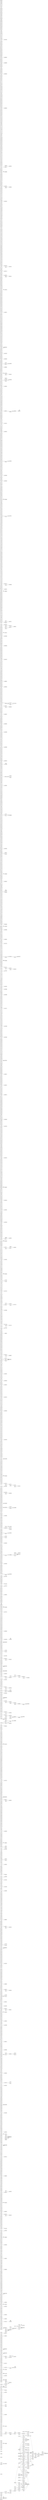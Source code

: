 digraph g { 
	rankdir = LR 
	2 [shape=box, label="2:1276"] 
	13 [shape=box, label="13:5285"] 
	14 [shape=box, label="14:1043"] 
	15 [shape=box, label="15:3271"] 
	16 [shape=box, label="16:1705"] 
	17 [shape=box, label="17:1644"] 
	17 -> 18
	18 [shape=box, label="18:1322"] 
	21 [shape=box, label="21:3102"] 
	22 [shape=box, label="22:2396"] 
	23 [shape=box, label="23:3761"] 
	24 [shape=box, label="24:797"] 
	25 [shape=box, label="25:3083"] 
	26 [shape=box, label="26:2456"] 
	27 [shape=box, label="27:2637"] 
	28 [shape=box, label="28:2056"] 
	29 [shape=box, label="29:3439"] 
	32 [shape=box, label="32:3273"] 
	33 [shape=box, label="33:1613"] 
	34 [shape=box, label="34:2705"] 
	36 [shape=box, label="36:2771"] 
	37 [shape=box, label="37:1614"] 
	38 [shape=box, label="38:3351"] 
	39 [shape=box, label="39:2646"] 
	40 [shape=box, label="40:1407"] 
	41 [shape=box, label="41:1520"] 
	41 -> 28 [label="s=2109"] 
	42 [shape=box, label="42:3976"] 
	43 [shape=box, label="43:772"] 
	44 [shape=box, label="44:3391"] 
	45 [shape=box, label="45:2865"] 
	46 [shape=box, label="46:1583"] 
	47 [shape=box, label="47:3548"] 
	48 [shape=box, label="48:1345"] 
	49 [shape=box, label="49:1466"] 
	50 [shape=box, label="50:1236"] 
	50 -> 49
	51 [shape=box, label="51:107"] 
	51 -> 49
	52 [shape=box, label="52:4113"] 
	54 [shape=box, label="54:1456"] 
	55 [shape=box, label="55:2065"] 
	56 [shape=box, label="56:3023"] 
	57 [shape=box, label="57:2715"] 
	59 [shape=box, label="59:1958"] 
	59 -> 60
	59 -> 61
	60 [shape=box, label="60:37"] 
	61 [shape=box, label="61:86"] 
	62 [shape=box, label="62:1788"] 
	63 [shape=box, label="63:1460"] 
	63 -> 18 [label="s=-15"] 
	64 [shape=box, label="64:314"] 
	65 [shape=box, label="65:534"] 
	65 -> 64
	67 [shape=box, label="67:725"] 
	67 -> 64
	68 [shape=box, label="68:3971"] 
	69 [shape=box, label="69:2128"] 
	70 [shape=box, label="70:75"] 
	70 -> 2 [label="s=999"] 
	71 [shape=box, label="71:3621"] 
	72 [shape=box, label="72:2568"] 
	74 [shape=box, label="74:1916"] 
	76 [shape=box, label="76:1319"] 
	77 [shape=box, label="77:652"] 
	77 -> 76
	78 [shape=box, label="78:69"] 
	78 -> 76
	79 [shape=box, label="79:1407"] 
	80 [shape=box, label="80:76"] 
	80 -> 79
	81 [shape=box, label="81:1768"] 
	81 -> 79
	82 [shape=box, label="82:2164"] 
	83 [shape=box, label="83:1932"] 
	84 [shape=box, label="84:1706"] 
	85 [shape=box, label="85:6595"] 
	85 -> 84
	86 [shape=box, label="86:70"] 
	86 -> 84
	87 [shape=box, label="87:1840"] 
	91 [shape=box, label="91:4885"] 
	94 [shape=box, label="94:98"] 
	94 -> 91
	97 [shape=box, label="97:3011"] 
	98 [shape=box, label="98:572"] 
	98 -> 100
	98 -> 103
	100 [shape=box, label="100:2060"] 
	100 -> 101
	101 [shape=box, label="101:836"] 
	103 [shape=box, label="103:1826"] 
	107 [shape=box, label="107:1560"] 
	108 [shape=box, label="108:2765"] 
	109 [shape=box, label="109:172"] 
	109 -> 108
	110 [shape=box, label="110:207"] 
	110 -> 108
	111 [shape=box, label="111:2079"] 
	112 [shape=box, label="112:3460"] 
	113 [shape=box, label="113:7432"] 
	118 [shape=box, label="118:2381"] 
	119 [shape=box, label="119:164"] 
	119 -> 121
	119 -> 124
	121 [shape=box, label="121:164"] 
	121 -> 121 [label="s=-34"] 
	124 [shape=box, label="124:82"] 
	124 -> 121 [label="s=34"] 
	126 [shape=box, label="126:70"] 
	126 -> 119
	127 [shape=box, label="127:70"] 
	127 -> 119
	128 [shape=box, label="128:1796"] 
	128 -> 118 [label="s=38"] 
	130 [shape=box, label="130:1432"] 
	133 [shape=box, label="133:1201"] 
	135 [shape=box, label="135:3964"] 
	135 -> 133
	137 [shape=box, label="137:64"] 
	137 -> 133
	138 [shape=box, label="138:3472"] 
	139 [shape=box, label="139:2264"] 
	140 [shape=box, label="140:4352"] 
	141 [shape=box, label="141:3799"] 
	141 -> 142
	142 [shape=box, label="142:765"] 
	143 [shape=box, label="143:90"] 
	143 -> 141
	144 [shape=box, label="144:204"] 
	144 -> 143
	145 [shape=box, label="145:60"] 
	145 -> 143
	146 [shape=box, label="146:70"] 
	146 -> 141
	147 [shape=box, label="147:5106"] 
	148 [shape=box, label="148:376"] 
	148 -> 147
	151 [shape=box, label="151:69"] 
	151 -> 147
	152 [shape=box, label="152:2315"] 
	153 [shape=box, label="153:840"] 
	153 -> 152
	154 [shape=box, label="154:70"] 
	154 -> 152
	155 [shape=box, label="155:1799"] 
	156 [shape=box, label="156:2376"] 
	157 [shape=box, label="157:1804"] 
	158 [shape=box, label="158:1608"] 
	160 [shape=box, label="160:3079"] 
	161 [shape=box, label="161:2133"] 
	162 [shape=box, label="162:1809"] 
	163 [shape=box, label="163:951"] 
	164 [shape=box, label="164:865"] 
	164 -> 163
	167 [shape=box, label="167:1025"] 
	167 -> 163
	168 [shape=box, label="168:2117"] 
	169 [shape=box, label="169:139"] 
	169 -> 168
	170 [shape=box, label="170:70"] 
	170 -> 168
	171 [shape=box, label="171:1278"] 
	171 -> 172
	171 -> 175
	172 [shape=box, label="172:80"] 
	172 -> 173
	172 -> 174
	173 [shape=box, label="173:800"] 
	174 [shape=box, label="174:964"] 
	175 [shape=box, label="175:70"] 
	175 -> 173 [label="s=-10"] 
	176 [shape=box, label="176:141"] 
	176 -> 171
	177 [shape=box, label="177:73"] 
	177 -> 171
	178 [shape=box, label="178:1615"] 
	180 [shape=box, label="180:1648"] 
	181 [shape=box, label="181:723"] 
	181 -> 183
	183 [shape=box, label="183:1856"] 
	183 -> 183 [label="s=616"] 
	184 [shape=box, label="184:168"] 
	184 -> 181
	185 [shape=box, label="185:146"] 
	185 -> 181
	186 [shape=box, label="186:943"] 
	187 [shape=box, label="187:2905"] 
	187 -> 186
	188 [shape=box, label="188:40"] 
	188 -> 186
	189 [shape=box, label="189:2520"] 
	190 [shape=box, label="190:3104"] 
	191 [shape=box, label="191:195"] 
	191 -> 190
	192 [shape=box, label="192:97"] 
	192 -> 190
	194 [shape=box, label="194:1259"] 
	196 [shape=box, label="196:1892"] 
	197 [shape=box, label="197:1311"] 
	198 [shape=box, label="198:7495"] 
	200 [shape=box, label="200:1149"] 
	201 [shape=box, label="201:48"] 
	201 -> 200
	202 [shape=box, label="202:115"] 
	202 -> 200
	203 [shape=box, label="203:1178"] 
	204 [shape=box, label="204:260"] 
	205 [shape=box, label="205:1443"] 
	205 -> 204
	206 [shape=box, label="206:97"] 
	206 -> 204
	207 [shape=box, label="207:4391"] 
	208 [shape=box, label="208:2182"] 
	209 [shape=box, label="209:2149"] 
	211 [shape=box, label="211:2047"] 
	211 -> 212
	211 -> 213
	212 [shape=box, label="212:760"] 
	213 [shape=box, label="213:36"] 
	215 [shape=box, label="215:1494"] 
	217 [shape=box, label="217:2408"] 
	218 [shape=box, label="218:444"] 
	218 -> 217
	219 [shape=box, label="219:69"] 
	219 -> 217
	221 [shape=box, label="221:3803"] 
	222 [shape=box, label="222:1798"] 
	223 [shape=box, label="223:4869"] 
	225 [shape=box, label="225:1886"] 
	228 [shape=box, label="228:1699"] 
	230 [shape=box, label="230:4740"] 
	231 [shape=box, label="231:321"] 
	231 -> 230
	232 [shape=box, label="232:224"] 
	232 -> 231
	233 [shape=box, label="233:226"] 
	233 -> 232
	234 [shape=box, label="234:720"] 
	234 -> 233
	235 [shape=box, label="235:70"] 
	235 -> 233
	236 [shape=box, label="236:70"] 
	236 -> 232
	237 [shape=box, label="237:70"] 
	237 -> 231
	238 [shape=box, label="238:70"] 
	238 -> 230
	239 [shape=box, label="239:1948"] 
	240 [shape=box, label="240:2264"] 
	241 [shape=box, label="241:1605"] 
	242 [shape=box, label="242:969"] 
	242 -> 171 [label="s=1975"] 
	243 [shape=box, label="243:202"] 
	243 -> 242
	244 [shape=box, label="244:120"] 
	244 -> 243
	245 [shape=box, label="245:69"] 
	245 -> 243
	246 [shape=box, label="246:70"] 
	246 -> 242
	247 [shape=box, label="247:2205"] 
	248 [shape=box, label="248:2166"] 
	256 [shape=box, label="256:4744"] 
	260 [shape=box, label="260:3341"] 
	261 [shape=box, label="261:2211"] 
	262 [shape=box, label="262:2666"] 
	263 [shape=box, label="263:1556"] 
	265 [shape=box, label="265:3264"] 
	266 [shape=box, label="266:297"] 
	266 -> 265
	267 [shape=box, label="267:69"] 
	267 -> 265
	268 [shape=box, label="268:2087"] 
	269 [shape=box, label="269:1388"] 
	270 [shape=box, label="270:1311"] 
	274 [shape=box, label="274:3680"] 
	275 [shape=box, label="275:2444"] 
	276 [shape=box, label="276:105"] 
	276 -> 174 [label="s=388"] 
	278 [shape=box, label="278:4540"] 
	280 [shape=box, label="280:1455"] 
	281 [shape=box, label="281:160"] 
	281 -> 280
	282 [shape=box, label="282:78"] 
	282 -> 281
	283 [shape=box, label="283:250"] 
	283 -> 282
	284 [shape=box, label="284:595"] 
	284 -> 283
	285 [shape=box, label="285:70"] 
	285 -> 283
	286 [shape=box, label="286:70"] 
	286 -> 282
	287 [shape=box, label="287:70"] 
	287 -> 281
	288 [shape=box, label="288:70"] 
	288 -> 280
	289 [shape=box, label="289:494"] 
	290 [shape=box, label="290:1026"] 
	290 -> 289
	291 [shape=box, label="291:107"] 
	291 -> 289
	292 [shape=box, label="292:1713"] 
	292 -> 111 [label="s=5968"] 
	293 [shape=box, label="293:1953"] 
	294 [shape=box, label="294:1772"] 
	295 [shape=box, label="295:238"] 
	296 [shape=box, label="296:739"] 
	297 [shape=box, label="297:3694"] 
	298 [shape=box, label="298:799"] 
	299 [shape=box, label="299:4531"] 
	300 [shape=box, label="300:3246"] 
	301 [shape=box, label="301:3846"] 
	302 [shape=box, label="302:153"] 
	302 -> 301
	303 [shape=box, label="303:70"] 
	303 -> 301
	304 [shape=box, label="304:1863"] 
	305 [shape=box, label="305:1262"] 
	306 [shape=box, label="306:1716"] 
	307 [shape=box, label="307:1849"] 
	308 [shape=box, label="308:6910"] 
	310 [shape=box, label="310:2491"] 
	311 [shape=box, label="311:5234"] 
	313 [shape=box, label="313:1664"] 
	314 [shape=box, label="314:638"] 
	315 [shape=box, label="315:413"] 
	315 -> 314
	316 [shape=box, label="316:48"] 
	316 -> 314
	317 [shape=box, label="317:1526"] 
	318 [shape=box, label="318:392"] 
	318 -> 317
	319 [shape=box, label="319:205"] 
	319 -> 317
	320 [shape=box, label="320:1715"] 
	321 [shape=box, label="321:2633"] 
	322 [shape=box, label="322:4010"] 
	325 [shape=box, label="325:1190"] 
	328 [shape=box, label="328:2762"] 
	329 [shape=box, label="329:3644"] 
	330 [shape=box, label="330:1198"] 
	332 [shape=box, label="332:3435"] 
	333 [shape=box, label="333:1795"] 
	334 [shape=box, label="334:1204"] 
	334 -> 333
	335 [shape=box, label="335:228"] 
	335 -> 334
	336 [shape=box, label="336:69"] 
	336 -> 334
	337 [shape=box, label="337:70"] 
	337 -> 333
	338 [shape=box, label="338:2245"] 
	339 [shape=box, label="339:1258"] 
	339 -> 338
	340 [shape=box, label="340:66"] 
	340 -> 338
	341 [shape=box, label="341:2616"] 
	342 [shape=box, label="342:1083"] 
	343 [shape=box, label="343:1151"] 
	344 [shape=box, label="344:1672"] 
	345 [shape=box, label="345:2117"] 
	346 [shape=box, label="346:1864"] 
	347 [shape=box, label="347:1832"] 
	348 [shape=box, label="348:2050"] 
	350 [shape=box, label="350:2888"] 
	352 [shape=box, label="352:2014"] 
	353 [shape=box, label="353:4067"] 
	354 [shape=box, label="354:1098"] 
	356 [shape=box, label="356:1330"] 
	358 [shape=box, label="358:70"] 
	358 -> 356
	359 [shape=box, label="359:209"] 
	359 -> 356
	360 [shape=box, label="360:70"] 
	360 -> 359
	361 [shape=box, label="361:832"] 
	361 -> 359
	363 [shape=box, label="363:2038"] 
	365 [shape=box, label="365:4382"] 
	367 [shape=box, label="367:1057"] 
	369 [shape=box, label="369:4106"] 
	370 [shape=box, label="370:4901"] 
	372 [shape=box, label="372:1669"] 
	374 [shape=box, label="374:3775"] 
	374 -> 103 [label="s=7"] 
	375 [shape=box, label="375:1482"] 
	376 [shape=box, label="376:3009"] 
	377 [shape=box, label="377:3887"] 
	379 [shape=box, label="379:3688"] 
	382 [shape=box, label="382:809"] 
	383 [shape=box, label="383:480"] 
	383 -> 382
	384 [shape=box, label="384:94"] 
	384 -> 382
	386 [shape=box, label="386:6170"] 
	388 [shape=box, label="388:1312"] 
	389 [shape=box, label="389:2395"] 
	391 [shape=box, label="391:2460"] 
	392 [shape=box, label="392:2088"] 
	393 [shape=box, label="393:4371"] 
	394 [shape=box, label="394:3084"] 
	396 [shape=box, label="396:3413"] 
	398 [shape=box, label="398:1094"] 
	399 [shape=box, label="399:5076"] 
	400 [shape=box, label="400:1083"] 
	401 [shape=box, label="401:1290"] 
	402 [shape=box, label="402:2715"] 
	403 [shape=box, label="403:70"] 
	403 -> 402
	404 [shape=box, label="404:381"] 
	404 -> 402
	405 [shape=box, label="405:2205"] 
	409 [shape=box, label="409:4106"] 
	410 [shape=box, label="410:1173"] 
	411 [shape=box, label="411:2215"] 
	413 [shape=box, label="413:3295"] 
	415 [shape=box, label="415:1000"] 
	416 [shape=box, label="416:10903"] 
	417 [shape=box, label="417:158"] 
	417 -> 416
	418 [shape=box, label="418:69"] 
	418 -> 416
	419 [shape=box, label="419:2585"] 
	420 [shape=box, label="420:2475"] 
	421 [shape=box, label="421:2627"] 
	422 [shape=box, label="422:4234"] 
	426 [shape=box, label="426:2713"] 
	429 [shape=box, label="429:5209"] 
	430 [shape=box, label="430:3239"] 
	431 [shape=box, label="431:952"] 
	431 -> 430
	432 [shape=box, label="432:84"] 
	432 -> 430
	433 [shape=box, label="433:3105"] 
	435 [shape=box, label="435:884"] 
	435 -> 433
	436 [shape=box, label="436:40"] 
	436 -> 433
	437 [shape=box, label="437:2508"] 
	438 [shape=box, label="438:2533"] 
	439 [shape=box, label="439:2521"] 
	440 [shape=box, label="440:3071"] 
	442 [shape=box, label="442:1082"] 
	444 [shape=box, label="444:1548"] 
	445 [shape=box, label="445:3037"] 
	446 [shape=box, label="446:2827"] 
	447 [shape=box, label="447:3024"] 
	448 [shape=box, label="448:3325"] 
	449 [shape=box, label="449:3511"] 
	450 [shape=box, label="450:4040"] 
	451 [shape=box, label="451:1398"] 
	452 [shape=box, label="452:194"] 
	452 -> 451
	453 [shape=box, label="453:83"] 
	453 -> 451
	454 [shape=box, label="454:3606"] 
	455 [shape=box, label="455:2607"] 
	456 [shape=box, label="456:5489"] 
	458 [shape=box, label="458:2544"] 
	460 [shape=box, label="460:1937"] 
	460 -> 461
	461 [shape=box, label="461:1988"] 
	462 [shape=box, label="462:1409"] 
	463 [shape=box, label="463:1024"] 
	464 [shape=box, label="464:2553"] 
	466 [shape=box, label="466:7690"] 
	468 [shape=box, label="468:699"] 
	469 [shape=box, label="469:1592"] 
	470 [shape=box, label="470:649"] 
	470 -> 469
	471 [shape=box, label="471:358"] 
	471 -> 470
	472 [shape=box, label="472:77"] 
	472 -> 470
	473 [shape=box, label="473:70"] 
	473 -> 469
	474 [shape=box, label="474:1346"] 
	475 [shape=box, label="475:2203"] 
	476 [shape=box, label="476:4163"] 
	478 [shape=box, label="478:3362"] 
	479 [shape=box, label="479:3148"] 
	481 [shape=box, label="481:2643"] 
	483 [shape=box, label="483:1501"] 
	484 [shape=box, label="484:3449"] 
	485 [shape=box, label="485:77"] 
	485 -> 484
	486 [shape=box, label="486:162"] 
	486 -> 484
	487 [shape=box, label="487:479"] 
	487 -> 488
	487 -> 489
	488 [shape=box, label="488:70"] 
	489 [shape=box, label="489:67"] 
	490 [shape=box, label="490:164"] 
	490 -> 487
	491 [shape=box, label="491:137"] 
	491 -> 487
	492 [shape=box, label="492:2732"] 
	494 [shape=box, label="494:1956"] 
	496 [shape=box, label="496:2021"] 
	498 [shape=box, label="498:2017"] 
	500 [shape=box, label="500:3001"] 
	502 [shape=box, label="502:3163"] 
	503 [shape=box, label="503:2131"] 
	503 -> 502
	504 [shape=box, label="504:70"] 
	504 -> 502
	505 [shape=box, label="505:700"] 
	506 [shape=box, label="506:832"] 
	507 [shape=box, label="507:2843"] 
	509 [shape=box, label="509:1870"] 
	511 [shape=box, label="511:4592"] 
	512 [shape=box, label="512:2254"] 
	513 [shape=box, label="513:4366"] 
	514 [shape=box, label="514:3592"] 
	515 [shape=box, label="515:3108"] 
	518 [shape=box, label="518:3645"] 
	519 [shape=box, label="519:2772"] 
	520 [shape=box, label="520:4053"] 
	525 [shape=box, label="525:254"] 
	525 -> 528
	525 -> 531
	528 [shape=box, label="528:1282"] 
	531 [shape=box, label="531:1473"] 
	540 [shape=box, label="540:205"] 
	540 -> 525
	541 [shape=box, label="541:115"] 
	541 -> 525
	542 [shape=box, label="542:2046"] 
	543 [shape=box, label="543:2473"] 
	544 [shape=box, label="544:3358"] 
	545 [shape=box, label="545:193"] 
	545 -> 544
	546 [shape=box, label="546:165"] 
	546 -> 544
	547 [shape=box, label="547:4238"] 
	548 [shape=box, label="548:2893"] 
	551 [shape=box, label="551:5403"] 
	552 [shape=box, label="552:1878"] 
	553 [shape=box, label="553:3817"] 
	554 [shape=box, label="554:309"] 
	554 -> 553
	555 [shape=box, label="555:69"] 
	555 -> 553
	556 [shape=box, label="556:1772"] 
	557 [shape=box, label="557:4412"] 
	558 [shape=box, label="558:552"] 
	559 [shape=box, label="559:1387"] 
	561 [shape=box, label="561:2899"] 
	562 [shape=box, label="562:2674"] 
	564 [shape=box, label="564:388"] 
	564 -> 91 [label="s=281"] 
	566 [shape=box, label="566:2169"] 
	567 [shape=box, label="567:2451"] 
	568 [shape=box, label="568:2991"] 
	569 [shape=box, label="569:3082"] 
	571 [shape=box, label="571:2990"] 
	573 [shape=box, label="573:877"] 
	573 -> 571
	574 [shape=box, label="574:104"] 
	574 -> 571
	575 [shape=box, label="575:2893"] 
	576 [shape=box, label="576:254"] 
	577 [shape=box, label="577:3330"] 
	577 -> 576
	580 [shape=box, label="580:92"] 
	580 -> 576
	583 [shape=box, label="583:5142"] 
	584 [shape=box, label="584:2726"] 
	585 [shape=box, label="585:2050"] 
	586 [shape=box, label="586:1499"] 
	588 [shape=box, label="588:3792"] 
	590 [shape=box, label="590:2526"] 
	591 [shape=box, label="591:2827"] 
	593 [shape=box, label="593:787"] 
	594 [shape=box, label="594:363"] 
	594 -> 593
	595 [shape=box, label="595:1897"] 
	595 -> 594
	599 [shape=box, label="599:38"] 
	599 -> 594
	600 [shape=box, label="600:97"] 
	600 -> 593
	601 [shape=box, label="601:4090"] 
	602 [shape=box, label="602:87"] 
	602 -> 601
	603 [shape=box, label="603:87"] 
	603 -> 601
	604 [shape=box, label="604:1646"] 
	605 [shape=box, label="605:1807"] 
	606 [shape=box, label="606:172"] 
	606 -> 605
	607 [shape=box, label="607:74"] 
	607 -> 605
	608 [shape=box, label="608:1784"] 
	610 [shape=box, label="610:2563"] 
	611 [shape=box, label="611:2262"] 
	612 [shape=box, label="612:803"] 
	612 -> 613
	612 -> 614
	613 [shape=box, label="613:1989"] 
	614 [shape=box, label="614:270"] 
	614 -> 612 [label="s=111"] 
	615 [shape=box, label="615:2756"] 
	616 [shape=box, label="616:1294"] 
	617 [shape=box, label="617:3357"] 
	618 [shape=box, label="618:2040"] 
	619 [shape=box, label="619:687"] 
	619 -> 618
	620 [shape=box, label="620:812"] 
	620 -> 619
	621 [shape=box, label="621:96"] 
	621 -> 619
	622 [shape=box, label="622:70"] 
	622 -> 618
	623 [shape=box, label="623:2761"] 
	624 [shape=box, label="624:2676"] 
	626 [shape=box, label="626:966"] 
	627 [shape=box, label="627:866"] 
	627 -> 626
	628 [shape=box, label="628:89"] 
	628 -> 626
	629 [shape=box, label="629:2375"] 
	630 [shape=box, label="630:921"] 
	631 [shape=box, label="631:1534"] 
	632 [shape=box, label="632:5357"] 
	633 [shape=box, label="633:2639"] 
	634 [shape=box, label="634:1691"] 
	635 [shape=box, label="635:3206"] 
	636 [shape=box, label="636:2362"] 
	637 [shape=box, label="637:1229"] 
	638 [shape=box, label="638:2195"] 
	641 [shape=box, label="641:740"] 
	644 [shape=box, label="644:1857"] 
	646 [shape=box, label="646:1659"] 
	647 [shape=box, label="647:2050"] 
	648 [shape=box, label="648:1677"] 
	648 -> 647
	649 [shape=box, label="649:65"] 
	649 -> 647
	650 [shape=box, label="650:1449"] 
	651 [shape=box, label="651:4524"] 
	652 [shape=box, label="652:1918"] 
	655 [shape=box, label="655:2139"] 
	657 [shape=box, label="657:3168"] 
	658 [shape=box, label="658:2834"] 
	659 [shape=box, label="659:1575"] 
	660 [shape=box, label="660:1518"] 
	661 [shape=box, label="661:1611"] 
	662 [shape=box, label="662:5225"] 
	664 [shape=box, label="664:2192"] 
	665 [shape=box, label="665:70"] 
	665 -> 664
	666 [shape=box, label="666:70"] 
	666 -> 664
	667 [shape=box, label="667:3832"] 
	667 -> 668
	668 [shape=box, label="668:27"] 
	670 [shape=box, label="670:3756"] 
	670 -> 671
	670 -> 672
	671 [shape=box, label="671:1154"] 
	672 [shape=box, label="672:1190"] 
	676 [shape=box, label="676:4254"] 
	677 [shape=box, label="677:3064"] 
	678 [shape=box, label="678:2490"] 
	679 [shape=box, label="679:3782"] 
	680 [shape=box, label="680:1954"] 
	681 [shape=box, label="681:3018"] 
	682 [shape=box, label="682:2311"] 
	683 [shape=box, label="683:1586"] 
	687 [shape=box, label="687:3596"] 
	688 [shape=box, label="688:1213"] 
	689 [shape=box, label="689:3336"] 
	690 [shape=box, label="690:3702"] 
	691 [shape=box, label="691:2045"] 
	692 [shape=box, label="692:75"] 
	692 -> 691
	693 [shape=box, label="693:419"] 
	693 -> 692
	694 [shape=box, label="694:66"] 
	694 -> 692
	695 [shape=box, label="695:70"] 
	695 -> 691
	696 [shape=box, label="696:2826"] 
	697 [shape=box, label="697:3387"] 
	698 [shape=box, label="698:5264"] 
	699 [shape=box, label="699:498"] 
	700 [shape=box, label="700:3179"] 
	700 -> 699
	701 [shape=box, label="701:89"] 
	701 -> 699
	703 [shape=box, label="703:2213"] 
	704 [shape=box, label="704:3532"] 
	705 [shape=box, label="705:486"] 
	706 [shape=box, label="706:4592"] 
	707 [shape=box, label="707:867"] 
	710 [shape=box, label="710:4953"] 
	711 [shape=box, label="711:2222"] 
	713 [shape=box, label="713:2062"] 
	717 [shape=box, label="717:2272"] 
	718 [shape=box, label="718:2474"] 
	719 [shape=box, label="719:2968"] 
	720 [shape=box, label="720:1322"] 
	723 [shape=box, label="723:2022"] 
	724 [shape=box, label="724:5366"] 
	726 [shape=box, label="726:3039"] 
	728 [shape=box, label="728:2574"] 
	731 [shape=box, label="731:2200"] 
	733 [shape=box, label="733:1548"] 
	734 [shape=box, label="734:1041"] 
	736 [shape=box, label="736:3968"] 
	737 [shape=box, label="737:737"] 
	737 -> 736
	738 [shape=box, label="738:98"] 
	738 -> 736
	739 [shape=box, label="739:3041"] 
	740 [shape=box, label="740:1366"] 
	741 [shape=box, label="741:1916"] 
	741 -> 740
	744 [shape=box, label="744:80"] 
	744 -> 740
	745 [shape=box, label="745:822"] 
	746 [shape=box, label="746:3914"] 
	747 [shape=box, label="747:4135"] 
	748 [shape=box, label="748:2626"] 
	748 -> 101 [label="s=37"] 
	749 [shape=box, label="749:1458"] 
	749 -> 152 [label="s=858"] 
	751 [shape=box, label="751:1156"] 
	752 [shape=box, label="752:1190"] 
	752 -> 751
	753 [shape=box, label="753:80"] 
	753 -> 751
	755 [shape=box, label="755:2993"] 
	758 [shape=box, label="758:579"] 
	758 -> 755
	759 [shape=box, label="759:105"] 
	759 -> 755
	760 [shape=box, label="760:2673"] 
	761 [shape=box, label="761:886"] 
	761 -> 760
	762 [shape=box, label="762:78"] 
	762 -> 760
	763 [shape=box, label="763:2178"] 
	764 [shape=box, label="764:6652"] 
	765 [shape=box, label="765:2152"] 
	766 [shape=box, label="766:2035"] 
	767 [shape=box, label="767:2889"] 
	768 [shape=box, label="768:2301"] 
	769 [shape=box, label="769:3216"] 
	771 [shape=box, label="771:103"] 
	771 -> 769
	772 [shape=box, label="772:45"] 
	772 -> 769
	773 [shape=box, label="773:2057"] 
	774 [shape=box, label="774:1977"] 
	777 [shape=box, label="777:1932"] 
	777 -> 778
	778 [shape=box, label="778:909"] 
	779 [shape=box, label="779:1356"] 
	779 -> 780
	779 -> 781
	780 [shape=box, label="780:1510"] 
	781 [shape=box, label="781:52"] 
	783 [shape=box, label="783:4683"] 
	786 [shape=box, label="786:1107"] 
	787 [shape=box, label="787:2623"] 
	788 [shape=box, label="788:1632"] 
	789 [shape=box, label="789:2696"] 
	792 [shape=box, label="792:986"] 
	794 [shape=box, label="794:3288"] 
	796 [shape=box, label="796:258"] 
	796 -> 794
	797 [shape=box, label="797:63"] 
	797 -> 794
	798 [shape=box, label="798:1540"] 
	798 -> 799
	798 -> 800
	799 [shape=box, label="799:35"] 
	800 [shape=box, label="800:264"] 
	802 [shape=box, label="802:453"] 
	804 [shape=box, label="804:1952"] 
	806 [shape=box, label="806:5341"] 
	808 [shape=box, label="808:1989"] 
	809 [shape=box, label="809:4614"] 
	810 [shape=box, label="810:1341"] 
	811 [shape=box, label="811:2431"] 
	812 [shape=box, label="812:3603"] 
	813 [shape=box, label="813:2350"] 
	814 [shape=box, label="814:1768"] 
	815 [shape=box, label="815:1145"] 
	816 [shape=box, label="816:1849"] 
	817 [shape=box, label="817:670"] 
	817 -> 816
	818 [shape=box, label="818:78"] 
	818 -> 816
	820 [shape=box, label="820:956"] 
	823 [shape=box, label="823:871"] 
	824 [shape=box, label="824:1129"] 
	825 [shape=box, label="825:3178"] 
	826 [shape=box, label="826:4632"] 
	827 [shape=box, label="827:1857"] 
	829 [shape=box, label="829:3604"] 
	831 [shape=box, label="831:5004"] 
	832 [shape=box, label="832:2309"] 
	833 [shape=box, label="833:2920"] 
	836 [shape=box, label="836:3096"] 
	837 [shape=box, label="837:6210"] 
	838 [shape=box, label="838:3556"] 
	839 [shape=box, label="839:1392"] 
	840 [shape=box, label="840:1462"] 
	841 [shape=box, label="841:1239"] 
	842 [shape=box, label="842:2069"] 
	843 [shape=box, label="843:618"] 
	844 [shape=box, label="844:1712"] 
	846 [shape=box, label="846:3463"] 
	847 [shape=box, label="847:1896"] 
	848 [shape=box, label="848:2916"] 
	849 [shape=box, label="849:110"] 
	849 -> 848
	850 [shape=box, label="850:2522"] 
	850 -> 849
	852 [shape=box, label="852:125"] 
	852 -> 849
	853 [shape=box, label="853:69"] 
	853 -> 848
	854 [shape=box, label="854:1864"] 
	855 [shape=box, label="855:210"] 
	855 -> 854
	857 [shape=box, label="857:3790"] 
	859 [shape=box, label="859:2507"] 
	861 [shape=box, label="861:4956"] 
	862 [shape=box, label="862:1378"] 
	863 [shape=box, label="863:3574"] 
	864 [shape=box, label="864:4280"] 
	866 [shape=box, label="866:1162"] 
	867 [shape=box, label="867:1710"] 
	868 [shape=box, label="868:3484"] 
	869 [shape=box, label="869:2908"] 
	870 [shape=box, label="870:1189"] 
	871 [shape=box, label="871:1207"] 
	872 [shape=box, label="872:999"] 
	872 -> 871
	873 [shape=box, label="873:52"] 
	873 -> 871
	876 [shape=box, label="876:1772"] 
	881 [shape=box, label="881:1433"] 
	882 [shape=box, label="882:1867"] 
	883 [shape=box, label="883:2019"] 
	884 [shape=box, label="884:1473"] 
	886 [shape=box, label="886:1883"] 
	889 [shape=box, label="889:3399"] 
	890 [shape=box, label="890:3067"] 
	892 [shape=box, label="892:4436"] 
	893 [shape=box, label="893:1470"] 
	894 [shape=box, label="894:5414"] 
	895 [shape=box, label="895:2129"] 
	896 [shape=box, label="896:2137"] 
	898 [shape=box, label="898:3094"] 
	899 [shape=box, label="899:3623"] 
	900 [shape=box, label="900:1435"] 
	901 [shape=box, label="901:2516"] 
	902 [shape=box, label="902:1144"] 
	903 [shape=box, label="903:2725"] 
	905 [shape=box, label="905:1358"] 
	906 [shape=box, label="906:1107"] 
	907 [shape=box, label="907:3196"] 
	908 [shape=box, label="908:984"] 
	909 [shape=box, label="909:2798"] 
	911 [shape=box, label="911:5221"] 
	914 [shape=box, label="914:4719"] 
	915 [shape=box, label="915:4933"] 
	916 [shape=box, label="916:3015"] 
	917 [shape=box, label="917:2374"] 
	918 [shape=box, label="918:1230"] 
	919 [shape=box, label="919:3008"] 
	920 [shape=box, label="920:1729"] 
	921 [shape=box, label="921:3250"] 
	923 [shape=box, label="923:2861"] 
	925 [shape=box, label="925:798"] 
	926 [shape=box, label="926:74"] 
	927 [shape=box, label="927:1263"] 
	928 [shape=box, label="928:2487"] 
	929 [shape=box, label="929:2125"] 
	930 [shape=box, label="930:76"] 
	930 -> 929
	931 [shape=box, label="931:87"] 
	931 -> 929
	932 [shape=box, label="932:97"] 
	932 -> 933
	932 -> 944
	932 -> 942
	933 [shape=box, label="933:57"] 
	933 -> 934
	933 -> 935
	934 [shape=box, label="934:389"] 
	935 [shape=box, label="935:37"] 
	935 -> 934 [label="s=37"] 
	942 [shape=box, label="942:190"] 
	942 -> 932 [label="s=54"] 
	944 [shape=box, label="944:47"] 
	944 -> 942 [label="s=47"] 
	946 [shape=box, label="946:375"] 
	948 [shape=box, label="948:652"] 
	948 -> 951
	948 -> 975
	948 -> 954
	951 [shape=box, label="951:8"] 
	951 -> 662 [label="s=28"] 
	954 [shape=box, label="954:17"] 
	954 -> 955
	954 -> 957
	954 -> 962
	955 [shape=box, label="955:5"] 
	955 -> 954 [label="s=-7"] 
	957 [shape=box, label="957:112"] 
	957 -> 960
	957 -> 961
	960 [shape=box, label="960:2868"] 
	961 [shape=box, label="961:69"] 
	962 [shape=box, label="962:20"] 
	962 -> 964
	962 -> 965
	962 -> 968
	962 -> 970
	962 -> 972
	962 -> 973
	964 [shape=box, label="964:4"] 
	964 -> 83 [label="s=3020"] 
	965 [shape=box, label="965:4"] 
	965 -> 101 [label="s=57"] 
	968 [shape=box, label="968:7"] 
	968 -> 946 [label="s=40"] 
	970 [shape=box, label="970:8"] 
	970 -> 101 [label="s=65"] 
	972 [shape=box, label="972:10"] 
	972 -> 284 [label="s=122"] 
	973 [shape=box, label="973:321"] 
	975 [shape=box, label="975:4"] 
	975 -> 469 [label="s=55"] 
	979 [shape=box, label="979:800"] 
	979 -> 980
	979 -> 981
	980 [shape=box, label="980:3328"] 
	981 [shape=box, label="981:110"] 
	981 -> 979 [label="s=308"] 
	983 [shape=box, label="983:290"] 
	983 -> 984
	983 -> 986
	983 -> 988
	984 [shape=box, label="984:3"] 
	984 -> 973 [label="s=4"] 
	986 [shape=box, label="986:691"] 
	988 [shape=box, label="988:3036"] 
	990 [shape=box, label="990:270"] 
	990 -> 662 [label="s=28"] 
	991 [shape=box, label="991:3237"] 
	993 [shape=box, label="993:76"] 
	993 -> 83 [label="s=3020"] 
	996 [shape=box, label="996:259"] 
	996 -> 997
	996 -> 998
	997 [shape=box, label="997:623"] 
	998 [shape=box, label="998:54"] 
	998 -> 997 [label="s=615"] 
	1000 [shape=box, label="1000:549"] 
	1000 -> 996
	1001 [shape=box, label="1001:141"] 
	1001 -> 1000
	1002 [shape=box, label="1002:70"] 
	1002 -> 1001
	1003 [shape=box, label="1003:70"] 
	1003 -> 1001
	1004 [shape=box, label="1004:69"] 
	1004 -> 1000
	1005 [shape=box, label="1005:70"] 
	1005 -> 996
	1006 [shape=box, label="1006:876"] 
	1007 [shape=box, label="1007:1277"] 
	1007 -> 1006
	1008 [shape=box, label="1008:1063"] 
	1008 -> 1007
	1011 [shape=box, label="1011:70"] 
	1011 -> 1007
	1012 [shape=box, label="1012:70"] 
	1012 -> 1006
	1014 [shape=box, label="1014:1545"] 
	1016 [shape=box, label="1016:3842"] 
	1017 [shape=box, label="1017:1030"] 
	1019 [shape=box, label="1019:2007"] 
	1023 [shape=box, label="1023:3621"] 
	1024 [shape=box, label="1024:2182"] 
	1024 -> 667 [label="s=4493"] 
	1025 [shape=box, label="1025:67"] 
	1025 -> 1028
	1025 -> 1035
	1025 -> 1041
	1028 [shape=box, label="1028:7"] 
	1028 -> 212 [label="s=8"] 
	1035 [shape=box, label="1035:8"] 
	1035 -> 213 [label="s=9"] 
	1041 [shape=box, label="1041:9"] 
	1041 -> 103 [label="s=6"] 
	1048 [shape=box, label="1048:2093"] 
	1049 [shape=box, label="1049:506"] 
	1049 -> 1050
	1049 -> 1051
	1050 [shape=box, label="1050:153"] 
	1051 [shape=box, label="1051:57"] 
	1051 -> 1050 [label="s=139"] 
	1052 [shape=box, label="1052:636"] 
	1052 -> 1049
	1053 [shape=box, label="1053:516"] 
	1053 -> 1052
	1054 [shape=box, label="1054:588"] 
	1054 -> 1053
	1055 [shape=box, label="1055:761"] 
	1055 -> 1054
	1056 [shape=box, label="1056:70"] 
	1056 -> 1054
	1057 [shape=box, label="1057:70"] 
	1057 -> 1053
	1058 [shape=box, label="1058:70"] 
	1058 -> 1052
	1059 [shape=box, label="1059:70"] 
	1059 -> 1049
	1060 [shape=box, label="1060:3373"] 
	1061 [shape=box, label="1061:75"] 
	1061 -> 1060
	1062 [shape=box, label="1062:79"] 
	1062 -> 1060
	1063 [shape=box, label="1063:1755"] 
	1063 -> 1065
	1063 -> 1071
	1065 [shape=box, label="1065:168"] 
	1071 [shape=box, label="1071:12"] 
	1071 -> 103 [label="s=6"] 
	1072 [shape=box, label="1072:1845"] 
	1074 [shape=box, label="1074:5144"] 
	1076 [shape=box, label="1076:1312"] 
	1076 -> 1074
	1079 [shape=box, label="1079:70"] 
	1079 -> 1074
	1080 [shape=box, label="1080:711"] 
	1080 -> 2 [label="s=974"] 
	1083 [shape=box, label="1083:778"] 
	1083 -> 1084
	1083 -> 1087
	1084 [shape=box, label="1084:75"] 
	1084 -> 1085
	1084 -> 1086
	1085 [shape=box, label="1085:5239"] 
	1086 [shape=box, label="1086:45"] 
	1087 [shape=box, label="1087:70"] 
	1087 -> 1085 [label="s=-5"] 
	1096 [shape=box, label="1096:717"] 
	1097 [shape=box, label="1097:1050"] 
	1097 -> 103 [label="s=6"] 
	1098 [shape=box, label="1098:1515"] 
	1099 [shape=box, label="1099:211"] 
	1099 -> 1098
	1100 [shape=box, label="1100:1274"] 
	1100 -> 1099
	1102 [shape=box, label="1102:75"] 
	1102 -> 1099
	1103 [shape=box, label="1103:72"] 
	1103 -> 1098
	1106 [shape=box, label="1106:248"] 
	1106 -> 1107
	1106 -> 1110
	1107 [shape=box, label="1107:1106"] 
	1110 [shape=box, label="1110:4"] 
	1110 -> 84 [label="s=1706"] 
	1113 [shape=box, label="1113:2025"] 
	1116 [shape=box, label="1116:2534"] 
	1117 [shape=box, label="1117:2253"] 
	1117 -> 973 [label="s=-15"] 
	1119 [shape=box, label="1119:2188"] 
	1122 [shape=box, label="1122:113"] 
	1122 -> 1123
	1122 -> 1124
	1123 [shape=box, label="1123:6"] 
	1123 -> 34 [label="s=49"] 
	1124 [shape=box, label="1124:3"] 
	1124 -> 778 [label="s=29"] 
	1125 [shape=box, label="1125:679"] 
	1127 [shape=box, label="1127:1849"] 
	1127 -> 1125
	1128 [shape=box, label="1128:62"] 
	1128 -> 1125
	1129 [shape=box, label="1129:157"] 
	1129 -> 778 [label="s=33"] 
	1130 [shape=box, label="1130:1523"] 
	1130 -> 1133
	1130 -> 1144
	1130 -> 1145
	1130 -> 1152
	1130 -> 1138
	1130 -> 1151
	1130 -> 1140
	1130 -> 1149
	1130 -> 1150
	1130 -> 1139
	1133 [shape=box, label="1133:6"] 
	1133 -> 103 [label="s=7"] 
	1138 [shape=box, label="1138:12"] 
	1138 -> 766 [label="s=28"] 
	1139 [shape=box, label="1139:12"] 
	1139 -> 778 [label="s=44"] 
	1140 [shape=box, label="1140:1497"] 
	1144 [shape=box, label="1144:5"] 
	1144 -> 863 [label="s=5447"] 
	1145 [shape=box, label="1145:9"] 
	1145 -> 230 [label="s=4042"] 
	1149 [shape=box, label="1149:9"] 
	1149 -> 97 [label="s=4203"] 
	1150 [shape=box, label="1150:11"] 
	1150 -> 213 [label="s=18"] 
	1151 [shape=box, label="1151:8"] 
	1151 -> 814 [label="s=29"] 
	1152 [shape=box, label="1152:655"] 
	1157 [shape=box, label="1157:4893"] 
	1158 [shape=box, label="1158:2310"] 
	1158 -> 1157
	1159 [shape=box, label="1159:202"] 
	1159 -> 1158
	1160 [shape=box, label="1160:71"] 
	1160 -> 1159
	1161 [shape=box, label="1161:73"] 
	1161 -> 1159
	1162 [shape=box, label="1162:70"] 
	1162 -> 1161
	1163 [shape=box, label="1163:424"] 
	1163 -> 1161
	1169 [shape=box, label="1169:72"] 
	1169 -> 1163
	1170 [shape=box, label="1170:69"] 
	1170 -> 1169
	1171 [shape=box, label="1171:76"] 
	1171 -> 1169
	1172 [shape=box, label="1172:147"] 
	1172 -> 1163
	1178 [shape=box, label="1178:47"] 
	1178 -> 1158
	1179 [shape=box, label="1179:58"] 
	1179 -> 1157
	1180 [shape=box, label="1180:2872"] 
	1181 [shape=box, label="1181:87"] 
	1181 -> 1180
	1182 [shape=box, label="1182:69"] 
	1182 -> 1180
	1183 [shape=box, label="1183:2581"] 
	1184 [shape=box, label="1184:340"] 
	1184 -> 1183
	1186 [shape=box, label="1186:2926"] 
	1187 [shape=box, label="1187:388"] 
	1188 [shape=box, label="1188:241"] 
	1188 -> 1187
	1189 [shape=box, label="1189:73"] 
	1189 -> 1187
	1191 [shape=box, label="1191:72"] 
	1191 -> 172 [label="s=41"] 
	1192 [shape=box, label="1192:4885"] 
	1195 [shape=box, label="1195:120"] 
	1195 -> 281 [label="s=124"] 
	1196 [shape=box, label="1196:75"] 
	1196 -> 1195
	1197 [shape=box, label="1197:236"] 
	1197 -> 1196
	1198 [shape=box, label="1198:70"] 
	1198 -> 1196
	1199 [shape=box, label="1199:70"] 
	1199 -> 1195
	1200 [shape=box, label="1200:2080"] 
	1201 [shape=box, label="1201:1356"] 
	1201 -> 346 [label="s=1126"] 
	1203 [shape=box, label="1203:4061"] 
	1204 [shape=box, label="1204:89"] 
	1204 -> 280 [label="s=1409"] 
	1205 [shape=box, label="1205:219"] 
	1206 [shape=box, label="1206:182"] 
	1206 -> 1205
	1207 [shape=box, label="1207:923"] 
	1207 -> 1206
	1208 [shape=box, label="1208:70"] 
	1208 -> 1206
	1209 [shape=box, label="1209:70"] 
	1209 -> 1205
	1210 [shape=box, label="1210:82"] 
	1210 -> 82 [label="s=2741"] 
	1211 [shape=box, label="1211:3044"] 
	1212 [shape=box, label="1212:78"] 
	1212 -> 1211
	1213 [shape=box, label="1213:70"] 
	1213 -> 1211
	1214 [shape=box, label="1214:1421"] 
	1215 [shape=box, label="1215:3179"] 
	1216 [shape=box, label="1216:740"] 
	1216 -> 1217
	1216 -> 1219
	1217 [shape=box, label="1217:207"] 
	1219 [shape=box, label="1219:6"] 
	1219 -> 15 [label="s=2506"] 
	1222 [shape=box, label="1222:5755"] 
	1222 -> 1223
	1222 -> 1225
	1223 [shape=box, label="1223:309"] 
	1225 [shape=box, label="1225:402"] 
	1228 [shape=box, label="1228:1643"] 
	1230 [shape=box, label="1230:3650"] 
	1233 [shape=box, label="1233:228"] 
	1234 [shape=box, label="1234:2656"] 
	1235 [shape=box, label="1235:1979"] 
	1236 [shape=box, label="1236:2100"] 
	1238 [shape=box, label="1238:451"] 
	1238 -> 1236
	1243 [shape=box, label="1243:1435"] 
	1243 -> 1245
	1245 [shape=box, label="1245:263"] 
	1245 -> 1245 [label="s=59"] 
	1246 [shape=box, label="1246:108"] 
	1246 -> 1243
	1247 [shape=box, label="1247:69"] 
	1247 -> 1243
	1248 [shape=box, label="1248:1055"] 
	1249 [shape=box, label="1249:1447"] 
	1250 [shape=box, label="1250:1810"] 
	1251 [shape=box, label="1251:1910"] 
	1255 [shape=box, label="1255:2815"] 
	1257 [shape=box, label="1257:115"] 
	1257 -> 1255
	1258 [shape=box, label="1258:115"] 
	1258 -> 1255
	1259 [shape=box, label="1259:5578"] 
	1260 [shape=box, label="1260:1959"] 
	1261 [shape=box, label="1261:2322"] 
	1262 [shape=box, label="1262:2416"] 
	1263 [shape=box, label="1263:2723"] 
	1264 [shape=box, label="1264:2415"] 
	1265 [shape=box, label="1265:2610"] 
	1266 [shape=box, label="1266:1873"] 
	1268 [shape=box, label="1268:1939"] 
	1270 [shape=box, label="1270:2702"] 
	1271 [shape=box, label="1271:2317"] 
	1272 [shape=box, label="1272:3837"] 
	1273 [shape=box, label="1273:1721"] 
	1274 [shape=box, label="1274:150"] 
	1274 -> 1273
	1275 [shape=box, label="1275:63"] 
	1275 -> 1273
	1276 [shape=box, label="1276:2001"] 
	1281 [shape=box, label="1281:2948"] 
	1282 [shape=box, label="1282:3352"] 
	1283 [shape=box, label="1283:1460"] 
	1286 [shape=box, label="1286:288"] 
	1286 -> 1286 [label="s=106"] 
	1287 [shape=box, label="1287:785"] 
	1289 [shape=box, label="1289:2892"] 
	1291 [shape=box, label="1291:949"] 
	1292 [shape=box, label="1292:3417"] 
	1293 [shape=box, label="1293:2660"] 
	1294 [shape=box, label="1294:361"] 
	1295 [shape=box, label="1295:641"] 
	1295 -> 1294
	1296 [shape=box, label="1296:71"] 
	1296 -> 1294
	1297 [shape=box, label="1297:872"] 
	1299 [shape=box, label="1299:1824"] 
	1302 [shape=box, label="1302:4742"] 
	1303 [shape=box, label="1303:1313"] 
	1304 [shape=box, label="1304:1720"] 
	1305 [shape=box, label="1305:616"] 
	1305 -> 1304
	1306 [shape=box, label="1306:70"] 
	1306 -> 1304
	1307 [shape=box, label="1307:1940"] 
	1308 [shape=box, label="1308:83"] 
	1308 -> 1307
	1309 [shape=box, label="1309:69"] 
	1309 -> 1307
	1310 [shape=box, label="1310:3832"] 
	1311 [shape=box, label="1311:107"] 
	1311 -> 82 [label="s=2413"] 
	1312 [shape=box, label="1312:3296"] 
	1313 [shape=box, label="1313:1709"] 
	1314 [shape=box, label="1314:1345"] 
	1315 [shape=box, label="1315:469"] 
	1315 -> 1314
	1316 [shape=box, label="1316:892"] 
	1316 -> 1314
	1317 [shape=box, label="1317:2498"] 
	1317 -> 1318
	1317 -> 1320
	1318 [shape=box, label="1318:1524"] 
	1320 [shape=box, label="1320:92"] 
	1320 -> 1318 [label="s=15"] 
	1323 [shape=box, label="1323:2071"] 
	1327 [shape=box, label="1327:2443"] 
	1329 [shape=box, label="1329:1810"] 
	1331 [shape=box, label="1331:3181"] 
	1334 [shape=box, label="1334:1397"] 
	1336 [shape=box, label="1336:1863"] 
	1337 [shape=box, label="1337:2434"] 
	1338 [shape=box, label="1338:1555"] 
	1338 -> 1337
	1339 [shape=box, label="1339:37"] 
	1339 -> 1337
	1340 [shape=box, label="1340:1677"] 
	1341 [shape=box, label="1341:4071"] 
	1342 [shape=box, label="1342:2676"] 
	1343 [shape=box, label="1343:1536"] 
	1344 [shape=box, label="1344:1658"] 
	1345 [shape=box, label="1345:109"] 
	1345 -> 1346
	1345 -> 1347
	1346 [shape=box, label="1346:1129"] 
	1347 [shape=box, label="1347:104"] 
	1348 [shape=box, label="1348:1315"] 
	1349 [shape=box, label="1349:5590"] 
	1350 [shape=box, label="1350:1557"] 
	1351 [shape=box, label="1351:3639"] 
	1352 [shape=box, label="1352:400"] 
	1354 [shape=box, label="1354:2205"] 
	1355 [shape=box, label="1355:1811"] 
	1356 [shape=box, label="1356:2485"] 
	1357 [shape=box, label="1357:340"] 
	1357 -> 1356
	1359 [shape=box, label="1359:77"] 
	1359 -> 1356
	1360 [shape=box, label="1360:90"] 
	1360 -> 242 [label="s=785"] 
	1361 [shape=box, label="1361:2284"] 
	1362 [shape=box, label="1362:1392"] 
	1366 [shape=box, label="1366:4802"] 
	1369 [shape=box, label="1369:1284"] 
	1369 -> 1370
	1369 -> 1377
	1370 [shape=box, label="1370:462"] 
	1377 [shape=box, label="1377:46"] 
	1382 [shape=box, label="1382:717"] 
	1383 [shape=box, label="1383:1027"] 
	1383 -> 1133 [label="s=-33"] 
	1384 [shape=box, label="1384:3162"] 
	1388 [shape=box, label="1388:863"] 
	1388 -> 1391
	1388 -> 1394
	1391 [shape=box, label="1391:522"] 
	1394 [shape=box, label="1394:70"] 
	1394 -> 1391 [label="s=70"] 
	1404 [shape=box, label="1404:1619"] 
	1405 [shape=box, label="1405:3852"] 
	1406 [shape=box, label="1406:735"] 
	1406 -> 1407
	1406 -> 1415
	1406 -> 1414
	1407 [shape=box, label="1407:1171"] 
	1414 [shape=box, label="1414:639"] 
	1415 [shape=box, label="1415:1473"] 
	1416 [shape=box, label="1416:273"] 
	1416 -> 1406
	1417 [shape=box, label="1417:70"] 
	1417 -> 1406
	1418 [shape=box, label="1418:1383"] 
	1419 [shape=box, label="1419:1790"] 
	1421 [shape=box, label="1421:3085"] 
	1424 [shape=box, label="1424:749"] 
	1426 [shape=box, label="1426:1948"] 
	1427 [shape=box, label="1427:3212"] 
	1428 [shape=box, label="1428:3853"] 
	1429 [shape=box, label="1429:859"] 
	1430 [shape=box, label="1430:108"] 
	1430 -> 1429
	1431 [shape=box, label="1431:69"] 
	1431 -> 1429
	1432 [shape=box, label="1432:2164"] 
	1434 [shape=box, label="1434:74"] 
	1436 [shape=box, label="1436:1554"] 
	1437 [shape=box, label="1437:1838"] 
	1438 [shape=box, label="1438:1709"] 
	1438 -> 1440
	1440 [shape=box, label="1440:983"] 
	1440 -> 1441
	1440 -> 1446
	1441 [shape=box, label="1441:210"] 
	1441 -> 1444
	1444 [shape=box, label="1444:3992"] 
	1446 [shape=box, label="1446:203"] 
	1446 -> 1444 [label="s=-1"] 
	1448 [shape=box, label="1448:3713"] 
	1449 [shape=box, label="1449:2291"] 
	1449 -> 1450
	1450 [shape=box, label="1450:2894"] 
	1451 [shape=box, label="1451:2338"] 
	1452 [shape=box, label="1452:3163"] 
	1453 [shape=box, label="1453:2763"] 
	1454 [shape=box, label="1454:3505"] 
	1455 [shape=box, label="1455:2638"] 
	1456 [shape=box, label="1456:4079"] 
	1460 [shape=box, label="1460:1235"] 
	1461 [shape=box, label="1461:1328"] 
	1461 -> 1460
	1463 [shape=box, label="1463:143"] 
	1463 -> 1461
	1464 [shape=box, label="1464:51"] 
	1464 -> 1461
	1465 [shape=box, label="1465:78"] 
	1465 -> 1460
	1467 [shape=box, label="1467:1091"] 
	1469 [shape=box, label="1469:2725"] 
	1470 [shape=box, label="1470:3251"] 
	1471 [shape=box, label="1471:152"] 
	1471 -> 1470
	1472 [shape=box, label="1472:70"] 
	1472 -> 1470
	1473 [shape=box, label="1473:251"] 
	1474 [shape=box, label="1474:87"] 
	1474 -> 1473
	1475 [shape=box, label="1475:72"] 
	1475 -> 1474
	1476 [shape=box, label="1476:73"] 
	1476 -> 1475
	1477 [shape=box, label="1477:530"] 
	1477 -> 1476
	1478 [shape=box, label="1478:71"] 
	1478 -> 1476
	1479 [shape=box, label="1479:70"] 
	1479 -> 1475
	1480 [shape=box, label="1480:70"] 
	1480 -> 1474
	1481 [shape=box, label="1481:127"] 
	1481 -> 1473
	1484 [shape=box, label="1484:2259"] 
	1485 [shape=box, label="1485:222"] 
	1485 -> 242 [label="s=1054"] 
	1486 [shape=box, label="1486:1189"] 
	1487 [shape=box, label="1487:1189"] 
	1489 [shape=box, label="1489:2972"] 
	1490 [shape=box, label="1490:4285"] 
	1492 [shape=box, label="1492:3383"] 
	1493 [shape=box, label="1493:1234"] 
	1494 [shape=box, label="1494:1297"] 
	1496 [shape=box, label="1496:1039"] 
	1498 [shape=box, label="1498:2769"] 
	1499 [shape=box, label="1499:2896"] 
	1500 [shape=box, label="1500:4685"] 
	1502 [shape=box, label="1502:1144"] 
	1503 [shape=box, label="1503:1826"] 
	1505 [shape=box, label="1505:3798"] 
	1511 [shape=box, label="1511:1825"] 
	1512 [shape=box, label="1512:1056"] 
	1514 [shape=box, label="1514:71"] 
	1514 -> 1512
	1515 [shape=box, label="1515:1066"] 
	1516 [shape=box, label="1516:1693"] 
	1517 [shape=box, label="1517:2059"] 
	1519 [shape=box, label="1519:648"] 
	1519 -> 1282 [label="s=3229"] 
	1520 [shape=box, label="1520:212"] 
	1521 [shape=box, label="1521:4024"] 
	1522 [shape=box, label="1522:4550"] 
	1523 [shape=box, label="1523:2899"] 
	1524 [shape=box, label="1524:475"] 
	1525 [shape=box, label="1525:2121"] 
	1526 [shape=box, label="1526:1930"] 
	1527 [shape=box, label="1527:1021"] 
	1528 [shape=box, label="1528:2001"] 
	1530 [shape=box, label="1530:1216"] 
	1530 -> 590 [label="s=1471"] 
	1531 [shape=box, label="1531:2100"] 
	1533 [shape=box, label="1533:142"] 
	1533 -> 1531
	1534 [shape=box, label="1534:93"] 
	1534 -> 1531
	1535 [shape=box, label="1535:2872"] 
	1537 [shape=box, label="1537:2205"] 
	1538 [shape=box, label="1538:2304"] 
	1539 [shape=box, label="1539:2825"] 
	1540 [shape=box, label="1540:2547"] 
	1542 [shape=box, label="1542:1613"] 
	1543 [shape=box, label="1543:1304"] 
	1545 [shape=box, label="1545:2540"] 
	1547 [shape=box, label="1547:1216"] 
	1549 [shape=box, label="1549:1202"] 
	1552 [shape=box, label="1552:4711"] 
	1553 [shape=box, label="1553:1964"] 
	1554 [shape=box, label="1554:5043"] 
	1557 [shape=box, label="1557:8472"] 
	1558 [shape=box, label="1558:2021"] 
	1558 -> 962 [label="s=-19"] 
	1559 [shape=box, label="1559:1391"] 
	1559 -> 230 [label="s=977"] 
	1560 [shape=box, label="1560:1916"] 
	1561 [shape=box, label="1561:2645"] 
	1562 [shape=box, label="1562:1722"] 
	1563 [shape=box, label="1563:2076"] 
	1564 [shape=box, label="1564:1582"] 
	1565 [shape=box, label="1565:1462"] 
	1566 [shape=box, label="1566:1122"] 
	1566 -> 1565
	1567 [shape=box, label="1567:48"] 
	1567 -> 1565
	1568 [shape=box, label="1568:1619"] 
	1569 [shape=box, label="1569:2498"] 
	1570 [shape=box, label="1570:944"] 
	1573 [shape=box, label="1573:1290"] 
	1574 [shape=box, label="1574:1302"] 
	1574 -> 1490 [label="s=4676"] 
	1575 [shape=box, label="1575:1124"] 
	1575 -> 142 [label="s=37"] 
	1576 [shape=box, label="1576:2113"] 
	1577 [shape=box, label="1577:1841"] 
	1580 [shape=box, label="1580:2106"] 
	1581 [shape=box, label="1581:1799"] 
	1583 [shape=box, label="1583:2710"] 
	1584 [shape=box, label="1584:442"] 
	1584 -> 1583
	1585 [shape=box, label="1585:79"] 
	1585 -> 1583
	1587 [shape=box, label="1587:2865"] 
	1590 [shape=box, label="1590:2656"] 
	1592 [shape=box, label="1592:4067"] 
	1596 [shape=box, label="1596:1451"] 
	1598 [shape=box, label="1598:2303"] 
	1600 [shape=box, label="1600:1581"] 
	1601 [shape=box, label="1601:3379"] 
	1602 [shape=box, label="1602:705"] 
	1603 [shape=box, label="1603:1059"] 
	1603 -> 1602
	1604 [shape=box, label="1604:50"] 
	1604 -> 1602
	1605 [shape=box, label="1605:1915"] 
	1606 [shape=box, label="1606:1220"] 
	1607 [shape=box, label="1607:1241"] 
	1607 -> 1606
	1608 [shape=box, label="1608:87"] 
	1608 -> 1606
	1610 [shape=box, label="1610:845"] 
	1614 [shape=box, label="1614:1403"] 
	1615 [shape=box, label="1615:759"] 
	1616 [shape=box, label="1616:700"] 
	1617 [shape=box, label="1617:1822"] 
	1617 -> 1616
	1618 [shape=box, label="1618:102"] 
	1618 -> 1616
	1619 [shape=box, label="1619:2509"] 
	1620 [shape=box, label="1620:1890"] 
	1622 [shape=box, label="1622:5191"] 
	1623 [shape=box, label="1623:2144"] 
	1624 [shape=box, label="1624:711"] 
	1625 [shape=box, label="1625:645"] 
	1627 [shape=box, label="1627:1782"] 
	1631 [shape=box, label="1631:871"] 
	1632 [shape=box, label="1632:2319"] 
	1632 -> 230 [label="s=970"] 
	1635 [shape=box, label="1635:4763"] 
	1636 [shape=box, label="1636:85"] 
	1636 -> 1641
	1636 -> 1646
	1636 -> 1645
	1641 [shape=box, label="1641:14"] 
	1641 -> 1642
	1642 [shape=box, label="1642:17"] 
	1645 [shape=box, label="1645:10"] 
	1645 -> 1642 [label="s=344"] 
	1646 [shape=box, label="1646:9"] 
	1646 -> 1642 [label="s=343"] 
	1665 [shape=box, label="1665:1718"] 
	1667 [shape=box, label="1667:4403"] 
	1669 [shape=box, label="1669:3677"] 
	1670 [shape=box, label="1670:94"] 
	1670 -> 1669
	1671 [shape=box, label="1671:632"] 
	1671 -> 1670
	1672 [shape=box, label="1672:36"] 
	1672 -> 1670
	1673 [shape=box, label="1673:59"] 
	1673 -> 1669
	1674 [shape=box, label="1674:1294"] 
	1677 [shape=box, label="1677:2316"] 
	1680 [shape=box, label="1680:1524"] 
	1681 [shape=box, label="1681:4270"] 
	1682 [shape=box, label="1682:203"] 
	1682 -> 1183 [label="s=566"] 
	1683 [shape=box, label="1683:2453"] 
	1684 [shape=box, label="1684:1318"] 
	1685 [shape=box, label="1685:1675"] 
	1687 [shape=box, label="1687:1200"] 
	1690 [shape=box, label="1690:2681"] 
	1693 [shape=box, label="1693:1512"] 
	1694 [shape=box, label="1694:4333"] 
	1695 [shape=box, label="1695:2430"] 
	1697 [shape=box, label="1697:3768"] 
	1698 [shape=box, label="1698:1665"] 
	1699 [shape=box, label="1699:225"] 
	1703 [shape=box, label="1703:2099"] 
	1703 -> 1699
	1704 [shape=box, label="1704:5449"] 
	1705 [shape=box, label="1705:2617"] 
	1706 [shape=box, label="1706:381"] 
	1706 -> 430 [label="s=1411"] 
	1707 [shape=box, label="1707:2337"] 
	1708 [shape=box, label="1708:245"] 
	1708 -> 1707
	1709 [shape=box, label="1709:66"] 
	1709 -> 1707
	1710 [shape=box, label="1710:2836"] 
	1711 [shape=box, label="1711:792"] 
	1712 [shape=box, label="1712:2049"] 
	1712 -> 1711
	1713 [shape=box, label="1713:262"] 
	1713 -> 1712
	1714 [shape=box, label="1714:70"] 
	1714 -> 1712
	1715 [shape=box, label="1715:88"] 
	1715 -> 1711
	1716 [shape=box, label="1716:1568"] 
	1717 [shape=box, label="1717:2750"] 
	1718 [shape=box, label="1718:2059"] 
	1720 [shape=box, label="1720:3210"] 
	1723 [shape=box, label="1723:3953"] 
	1726 [shape=box, label="1726:2776"] 
	1727 [shape=box, label="1727:960"] 
	1728 [shape=box, label="1728:725"] 
	1729 [shape=box, label="1729:2562"] 
	1730 [shape=box, label="1730:680"] 
	1730 -> 1729
	1731 [shape=box, label="1731:197"] 
	1731 -> 1729
	1732 [shape=box, label="1732:822"] 
	1733 [shape=box, label="1733:1058"] 
	1734 [shape=box, label="1734:1119"] 
	1736 [shape=box, label="1736:990"] 
	1736 -> 1734
	1737 [shape=box, label="1737:721"] 
	1737 -> 1736
	1738 [shape=box, label="1738:3"] 
	1738 -> 1736
	1739 [shape=box, label="1739:70"] 
	1739 -> 1738
	1740 [shape=box, label="1740:70"] 
	1740 -> 1738
	1741 [shape=box, label="1741:37"] 
	1741 -> 1734
	1742 [shape=box, label="1742:2036"] 
	1743 [shape=box, label="1743:4980"] 
	1744 [shape=box, label="1744:212"] 
	1746 [shape=box, label="1746:2583"] 
	1748 [shape=box, label="1748:8066"] 
	1749 [shape=box, label="1749:910"] 
	1749 -> 1750
	1749 -> 1753
	1750 [shape=box, label="1750:585"] 
	1750 -> 1751
	1750 -> 1752
	1751 [shape=box, label="1751:75"] 
	1751 -> 1347 [label="s=-1"] 
	1752 [shape=box, label="1752:70"] 
	1752 -> 1347 [label="s=34"] 
	1753 [shape=box, label="1753:70"] 
	1753 -> 1750 [label="s=7"] 
	1754 [shape=box, label="1754:697"] 
	1755 [shape=box, label="1755:1094"] 
	1759 [shape=box, label="1759:70"] 
	1761 [shape=box, label="1761:1751"] 
	1762 [shape=box, label="1762:232"] 
	1762 -> 1761
	1763 [shape=box, label="1763:94"] 
	1763 -> 1761
	1764 [shape=box, label="1764:1392"] 
	1765 [shape=box, label="1765:132"] 
	1765 -> 173 [label="s=257"] 
	1768 [shape=box, label="1768:5734"] 
	1770 [shape=box, label="1770:1376"] 
	1771 [shape=box, label="1771:1143"] 
	1772 [shape=box, label="1772:624"] 
	1773 [shape=box, label="1773:1648"] 
	1774 [shape=box, label="1774:1773"] 
	1774 -> 1775
	1774 -> 1776
	1775 [shape=box, label="1775:105"] 
	1776 [shape=box, label="1776:66"] 
	1778 [shape=box, label="1778:3021"] 
	1781 [shape=box, label="1781:1205"] 
	1783 [shape=box, label="1783:1346"] 
	1784 [shape=box, label="1784:2323"] 
	1785 [shape=box, label="1785:2637"] 
	1786 [shape=box, label="1786:2087"] 
	1787 [shape=box, label="1787:2767"] 
	1788 [shape=box, label="1788:2699"] 
	1789 [shape=box, label="1789:3539"] 
	1790 [shape=box, label="1790:1171"] 
	1791 [shape=box, label="1791:606"] 
	1791 -> 1060 [label="s=2840"] 
	1792 [shape=box, label="1792:1977"] 
	1793 [shape=box, label="1793:2669"] 
	1794 [shape=box, label="1794:2531"] 
	1796 [shape=box, label="1796:2164"] 
	1797 [shape=box, label="1797:864"] 
	1798 [shape=box, label="1798:1090"] 
	1798 -> 1797
	1799 [shape=box, label="1799:99"] 
	1799 -> 1797
	1800 [shape=box, label="1800:1995"] 
	1801 [shape=box, label="1801:4978"] 
	1802 [shape=box, label="1802:2101"] 
	1805 [shape=box, label="1805:3637"] 
	1807 [shape=box, label="1807:1528"] 
	1809 [shape=box, label="1809:1799"] 
	1815 [shape=box, label="1815:1037"] 
	1816 [shape=box, label="1816:291"] 
	1819 [shape=box, label="1819:851"] 
	1819 -> 1816
	1820 [shape=box, label="1820:3"] 
	1820 -> 1816
	1821 [shape=box, label="1821:21"] 
	1821 -> 1820
	1822 [shape=box, label="1822:70"] 
	1822 -> 1821
	1823 [shape=box, label="1823:70"] 
	1823 -> 1821
	1824 [shape=box, label="1824:70"] 
	1824 -> 1820
	1828 [shape=box, label="1828:2986"] 
	1830 [shape=box, label="1830:1458"] 
	1832 [shape=box, label="1832:1601"] 
	1833 [shape=box, label="1833:1992"] 
	1834 [shape=box, label="1834:260"] 
	1836 [shape=box, label="1836:966"] 
	1836 -> 1834
	1837 [shape=box, label="1837:2"] 
	1837 -> 1834
	1838 [shape=box, label="1838:35"] 
	1838 -> 1837
	1839 [shape=box, label="1839:176"] 
	1839 -> 1837
	1845 [shape=box, label="1845:2489"] 
	1846 [shape=box, label="1846:1626"] 
	1847 [shape=box, label="1847:2318"] 
	1849 [shape=box, label="1849:4339"] 
	1851 [shape=box, label="1851:1213"] 
	1852 [shape=box, label="1852:2541"] 
	1853 [shape=box, label="1853:3518"] 
	1854 [shape=box, label="1854:878"] 
	1855 [shape=box, label="1855:2336"] 
	1856 [shape=box, label="1856:817"] 
	1857 [shape=box, label="1857:1198"] 
	1858 [shape=box, label="1858:908"] 
	1858 -> 1857
	1859 [shape=box, label="1859:87"] 
	1859 -> 1857
	1860 [shape=box, label="1860:3629"] 
	1861 [shape=box, label="1861:2328"] 
	1862 [shape=box, label="1862:1091"] 
	1863 [shape=box, label="1863:2281"] 
	1865 [shape=box, label="1865:994"] 
	1866 [shape=box, label="1866:5355"] 
	1869 [shape=box, label="1869:1450"] 
	1869 -> 1870
	1869 -> 1871
	1870 [shape=box, label="1870:1960"] 
	1871 [shape=box, label="1871:3"] 
	1871 -> 103 [label="s=-2"] 
	1874 [shape=box, label="1874:2368"] 
	1875 [shape=box, label="1875:796"] 
	1876 [shape=box, label="1876:1069"] 
	1876 -> 1875
	1877 [shape=box, label="1877:101"] 
	1877 -> 1875
	1879 [shape=box, label="1879:709"] 
	1879 -> 778 [label="s=47"] 
	1882 [shape=box, label="1882:1128"] 
	1884 [shape=box, label="1884:1891"] 
	1885 [shape=box, label="1885:4140"] 
	1887 [shape=box, label="1887:2323"] 
	1888 [shape=box, label="1888:3603"] 
	1890 [shape=box, label="1890:2105"] 
	1891 [shape=box, label="1891:525"] 
	1891 -> 1890
	1893 [shape=box, label="1893:59"] 
	1893 -> 1890
	1895 [shape=box, label="1895:3048"] 
	1896 [shape=box, label="1896:2525"] 
	1897 [shape=box, label="1897:2116"] 
	1898 [shape=box, label="1898:443"] 
	1900 [shape=box, label="1900:2954"] 
	1901 [shape=box, label="1901:1120"] 
	1901 -> 1450 [label="s=0"] 
	1902 [shape=box, label="1902:1714"] 
	1903 [shape=box, label="1903:1767"] 
	1904 [shape=box, label="1904:823"] 
	1905 [shape=box, label="1905:844"] 
	1906 [shape=box, label="1906:2659"] 
	1907 [shape=box, label="1907:3667"] 
	1908 [shape=box, label="1908:1784"] 
	1909 [shape=box, label="1909:1351"] 
	1910 [shape=box, label="1910:1919"] 
	1911 [shape=box, label="1911:851"] 
	1911 -> 1414 [label="s=-26"] 
	1912 [shape=box, label="1912:916"] 
	1913 [shape=box, label="1913:6618"] 
	1916 [shape=box, label="1916:1718"] 
	1917 [shape=box, label="1917:1593"] 
	1919 [shape=box, label="1919:2406"] 
	1920 [shape=box, label="1920:3558"] 
	1922 [shape=box, label="1922:2714"] 
	1923 [shape=box, label="1923:3122"] 
	1924 [shape=box, label="1924:4371"] 
	1925 [shape=box, label="1925:1308"] 
	1926 [shape=box, label="1926:1662"] 
	1927 [shape=box, label="1927:1852"] 
	1928 [shape=box, label="1928:1846"] 
	1929 [shape=box, label="1929:1622"] 
	1930 [shape=box, label="1930:2482"] 
	1931 [shape=box, label="1931:1327"] 
	1932 [shape=box, label="1932:94"] 
	1932 -> 1931
	1933 [shape=box, label="1933:93"] 
	1933 -> 1931
	1934 [shape=box, label="1934:1581"] 
	1936 [shape=box, label="1936:1610"] 
	1937 [shape=box, label="1937:3183"] 
	1938 [shape=box, label="1938:1994"] 
	1938 -> 430 [label="s=1994"] 
	1939 [shape=box, label="1939:2219"] 
	1940 [shape=box, label="1940:1887"] 
	1941 [shape=box, label="1941:1405"] 
	1943 [shape=box, label="1943:3092"] 
	1945 [shape=box, label="1945:849"] 
	1948 [shape=box, label="1948:76"] 
	1948 -> 40 [label="s=1511"] 
	1949 [shape=box, label="1949:876"] 
	1950 [shape=box, label="1950:2197"] 
	1951 [shape=box, label="1951:2094"] 
	1954 [shape=box, label="1954:1554"] 
	1961 [shape=box, label="1961:2148"] 
	1963 [shape=box, label="1963:1442"] 
	1968 [shape=box, label="1968:149"] 
	1968 -> 243 [label="s=29"] 
	1970 [shape=box, label="1970:2064"] 
	1972 [shape=box, label="1972:3018"] 
	1973 [shape=box, label="1973:2215"] 
	1974 [shape=box, label="1974:2680"] 
	1975 [shape=box, label="1975:2298"] 
	1976 [shape=box, label="1976:1905"] 
	1977 [shape=box, label="1977:3342"] 
	1978 [shape=box, label="1978:3779"] 
	1979 [shape=box, label="1979:66"] 
	1979 -> 1978
	1980 [shape=box, label="1980:231"] 
	1980 -> 1978
	1981 [shape=box, label="1981:1585"] 
	1982 [shape=box, label="1982:2267"] 
	1983 [shape=box, label="1983:1924"] 
	1984 [shape=box, label="1984:1530"] 
	1985 [shape=box, label="1985:1220"] 
	1985 -> 1984
	1986 [shape=box, label="1986:868"] 
	1986 -> 1984
	1987 [shape=box, label="1987:2295"] 
	1988 [shape=box, label="1988:1777"] 
	1989 [shape=box, label="1989:654"] 
	1990 [shape=box, label="1990:2091"] 
	1991 [shape=box, label="1991:2894"] 
	1992 [shape=box, label="1992:2190"] 
	1995 [shape=box, label="1995:2660"] 
	1996 [shape=box, label="1996:1412"] 
	1997 [shape=box, label="1997:1368"] 
	2000 [shape=box, label="2000:3706"] 
	2001 [shape=box, label="2001:2863"] 
	2003 [shape=box, label="2003:2628"] 
	2008 [shape=box, label="2008:3994"] 
	2024 [shape=box, label="2024:2520"] 
	2027 [shape=box, label="2027:2004"] 
	2033 [shape=box, label="2033:1771"] 
	2038 [shape=box, label="2038:1127"] 
	2039 [shape=box, label="2039:816"] 
	2039 -> 2038
	2040 [shape=box, label="2040:70"] 
	2040 -> 2038
	2041 [shape=box, label="2041:3713"] 
	2044 [shape=box, label="2044:5159"] 
	2046 [shape=box, label="2046:4920"] 
	2047 [shape=box, label="2047:6429"] 
	2048 [shape=box, label="2048:1176"] 
	2049 [shape=box, label="2049:2417"] 
	2050 [shape=box, label="2050:872"] 
	2050 -> 2049
	2051 [shape=box, label="2051:99"] 
	2051 -> 2049
	2052 [shape=box, label="2052:1933"] 
	2053 [shape=box, label="2053:1905"] 
	2054 [shape=box, label="2054:1695"] 
	2055 [shape=box, label="2055:2023"] 
	2056 [shape=box, label="2056:2221"] 
	2057 [shape=box, label="2057:3807"] 
	2058 [shape=box, label="2058:741"] 
	2059 [shape=box, label="2059:3556"] 
	2059 -> 2058
	2062 [shape=box, label="2062:61"] 
	2062 -> 2058
	2063 [shape=box, label="2063:2918"] 
	2064 [shape=box, label="2064:6450"] 
	2065 [shape=box, label="2065:1954"] 
	2066 [shape=box, label="2066:1927"] 
	2067 [shape=box, label="2067:1918"] 
	2068 [shape=box, label="2068:594"] 
	2069 [shape=box, label="2069:1288"] 
	2069 -> 1905 [label="s=1055"] 
	2070 [shape=box, label="2070:3435"] 
	2071 [shape=box, label="2071:2018"] 
	2072 [shape=box, label="2072:684"] 
	2073 [shape=box, label="2073:3707"] 
	2073 -> 2072
	2075 [shape=box, label="2075:4680"] 
	2078 [shape=box, label="2078:3327"] 
	2079 [shape=box, label="2079:798"] 
	2080 [shape=box, label="2080:3288"] 
	2081 [shape=box, label="2081:2034"] 
	2082 [shape=box, label="2082:1769"] 
	2084 [shape=box, label="2084:2527"] 
	2085 [shape=box, label="2085:1978"] 
	2087 [shape=box, label="2087:1852"] 
	2089 [shape=box, label="2089:1383"] 
	2090 [shape=box, label="2090:2430"] 
	2091 [shape=box, label="2091:2522"] 
	2092 [shape=box, label="2092:2353"] 
	2093 [shape=box, label="2093:686"] 
	2093 -> 430 [label="s=2129"] 
	2094 [shape=box, label="2094:3083"] 
	2096 [shape=box, label="2096:4844"] 
	2097 [shape=box, label="2097:1363"] 
	2098 [shape=box, label="2098:1193"] 
	2098 -> 2097
	2100 [shape=box, label="2100:79"] 
	2100 -> 2097
	2102 [shape=box, label="2102:3286"] 
	2105 [shape=box, label="2105:4273"] 
	2106 [shape=box, label="2106:1227"] 
	2108 [shape=box, label="2108:5797"] 
	2110 [shape=box, label="2110:4011"] 
	2111 [shape=box, label="2111:1208"] 
	2112 [shape=box, label="2112:2285"] 
	2112 -> 230 [label="s=3903"] 
	2115 [shape=box, label="2115:1298"] 
	2118 [shape=box, label="2118:605"] 
	2118 -> 2115
	2119 [shape=box, label="2119:73"] 
	2119 -> 2115
	2121 [shape=box, label="2121:3578"] 
	2122 [shape=box, label="2122:1260"] 
	2124 [shape=box, label="2124:1160"] 
	2125 [shape=box, label="2125:1111"] 
	2125 -> 766 [label="s=38"] 
	2127 [shape=box, label="2127:2981"] 
	2128 [shape=box, label="2128:3715"] 
	2130 [shape=box, label="2130:1767"] 
	2131 [shape=box, label="2131:2670"] 
	2132 [shape=box, label="2132:707"] 
	2133 [shape=box, label="2133:2896"] 
	2134 [shape=box, label="2134:2010"] 
	2136 [shape=box, label="2136:1707"] 
	2137 [shape=box, label="2137:247"] 
	2138 [shape=box, label="2138:883"] 
	2138 -> 2137
	2139 [shape=box, label="2139:72"] 
	2139 -> 2137
	2140 [shape=box, label="2140:1327"] 
	2141 [shape=box, label="2141:1379"] 
	2143 [shape=box, label="2143:6075"] 
	2144 [shape=box, label="2144:3423"] 
	2146 [shape=box, label="2146:1310"] 
	2147 [shape=box, label="2147:3013"] 
	2148 [shape=box, label="2148:1268"] 
	2148 -> 1833 [label="s=2698"] 
	2150 [shape=box, label="2150:5515"] 
	2151 [shape=box, label="2151:6641"] 
	2152 [shape=box, label="2152:2905"] 
	2153 [shape=box, label="2153:494"] 
	2153 -> 2152
	2154 [shape=box, label="2154:39"] 
	2154 -> 2152
	2155 [shape=box, label="2155:3820"] 
	2156 [shape=box, label="2156:1514"] 
	2157 [shape=box, label="2157:3585"] 
	2159 [shape=box, label="2159:101"] 
	2159 -> 2157
	2160 [shape=box, label="2160:76"] 
	2160 -> 2157
	2161 [shape=box, label="2161:2037"] 
	2162 [shape=box, label="2162:79"] 
	2162 -> 2161
	2163 [shape=box, label="2163:232"] 
	2163 -> 2161
	2165 [shape=box, label="2165:2245"] 
	2167 [shape=box, label="2167:2202"] 
	2168 [shape=box, label="2168:1677"] 
	2169 [shape=box, label="2169:2974"] 
	2170 [shape=box, label="2170:2985"] 
	2171 [shape=box, label="2171:1521"] 
	2172 [shape=box, label="2172:2112"] 
	2173 [shape=box, label="2173:2092"] 
	2174 [shape=box, label="2174:2727"] 
	2174 -> 147 [label="s=56"] 
	2175 [shape=box, label="2175:1441"] 
	2176 [shape=box, label="2176:2087"] 
	2177 [shape=box, label="2177:862"] 
	2177 -> 2176
	2179 [shape=box, label="2179:70"] 
	2179 -> 2176
	2182 [shape=box, label="2182:3698"] 
	2186 [shape=box, label="2186:1478"] 
	2188 [shape=box, label="2188:324"] 
	2188 -> 2186
	2189 [shape=box, label="2189:578"] 
	2189 -> 2188
	2190 [shape=box, label="2190:248"] 
	2190 -> 2189
	2191 [shape=box, label="2191:70"] 
	2191 -> 2189
	2192 [shape=box, label="2192:70"] 
	2192 -> 2188
	2193 [shape=box, label="2193:70"] 
	2193 -> 2186
	2194 [shape=box, label="2194:1847"] 
	2197 [shape=box, label="2197:1503"] 
	2198 [shape=box, label="2198:1349"] 
	2200 [shape=box, label="2200:4830"] 
	2201 [shape=box, label="2201:1535"] 
	2202 [shape=box, label="2202:2669"] 
	2204 [shape=box, label="2204:846"] 
	2204 -> 2205
	2204 -> 2208
	2205 [shape=box, label="2205:233"] 
	2205 -> 2206
	2205 -> 2207
	2206 [shape=box, label="2206:1217"] 
	2207 [shape=box, label="2207:79"] 
	2207 -> 2206 [label="s=-6"] 
	2208 [shape=box, label="2208:68"] 
	2208 -> 2205 [label="s=-1"] 
	2209 [shape=box, label="2209:2499"] 
	2212 [shape=box, label="2212:2135"] 
	2215 [shape=box, label="2215:1738"] 
	2216 [shape=box, label="2216:1682"] 
	2218 [shape=box, label="2218:1774"] 
	2219 [shape=box, label="2219:757"] 
	2219 -> 1512 [label="s=51"] 
	2222 [shape=box, label="2222:1551"] 
	2223 [shape=box, label="2223:2401"] 
	2226 [shape=box, label="2226:3527"] 
	2227 [shape=box, label="2227:2732"] 
	2229 [shape=box, label="2229:191"] 
	2229 -> 2227
	2230 [shape=box, label="2230:76"] 
	2230 -> 2227
	2232 [shape=box, label="2232:2240"] 
	2233 [shape=box, label="2233:546"] 
	2234 [shape=box, label="2234:1747"] 
	2234 -> 2233
	2235 [shape=box, label="2235:36"] 
	2235 -> 2233
	2237 [shape=box, label="2237:1359"] 
	2245 [shape=box, label="2245:1938"] 
	2246 [shape=box, label="2246:1240"] 
	2247 [shape=box, label="2247:1797"] 
	2251 [shape=box, label="2251:3765"] 
	2252 [shape=box, label="2252:2863"] 
	2253 [shape=box, label="2253:208"] 
	2253 -> 2252
	2254 [shape=box, label="2254:90"] 
	2254 -> 2252
	2255 [shape=box, label="2255:2270"] 
	2257 [shape=box, label="2257:5242"] 
	2259 [shape=box, label="2259:1095"] 
	2260 [shape=box, label="2260:1552"] 
	2260 -> 2259
	2262 [shape=box, label="2262:69"] 
	2262 -> 2259
	2263 [shape=box, label="2263:1693"] 
	2265 [shape=box, label="2265:2447"] 
	2265 -> 217 [label="s=1579"] 
	2266 [shape=box, label="2266:2197"] 
	2267 [shape=box, label="2267:1076"] 
	2268 [shape=box, label="2268:2861"] 
	2269 [shape=box, label="2269:2658"] 
	2270 [shape=box, label="2270:260"] 
	2270 -> 431 [label="s=924"] 
	2272 [shape=box, label="2272:3641"] 
	2273 [shape=box, label="2273:2771"] 
	2274 [shape=box, label="2274:1464"] 
	2275 [shape=box, label="2275:2167"] 
	2276 [shape=box, label="2276:2006"] 
	2277 [shape=box, label="2277:1528"] 
	2278 [shape=box, label="2278:2582"] 
	2280 [shape=box, label="2280:1917"] 
	2281 [shape=box, label="2281:1526"] 
	2282 [shape=box, label="2282:4405"] 
	2284 [shape=box, label="2284:1481"] 
	2285 [shape=box, label="2285:2359"] 
	2287 [shape=box, label="2287:1420"] 
	2289 [shape=box, label="2289:1190"] 
	2290 [shape=box, label="2290:2315"] 
	2292 [shape=box, label="2292:1958"] 
	2295 [shape=box, label="2295:2150"] 
	2296 [shape=box, label="2296:1749"] 
	2296 -> 2298
	2296 -> 2299
	2298 [shape=box, label="2298:135"] 
	2298 -> 2298 [label="s=21"] 
	2299 [shape=box, label="2299:2952"] 
	2300 [shape=box, label="2300:2321"] 
	2301 [shape=box, label="2301:2114"] 
	2302 [shape=box, label="2302:1588"] 
	2303 [shape=box, label="2303:299"] 
	2304 [shape=box, label="2304:2448"] 
	2307 [shape=box, label="2307:1771"] 
	2309 [shape=box, label="2309:1567"] 
	2312 [shape=box, label="2312:59"] 
	2312 -> 2309
	2313 [shape=box, label="2313:40"] 
	2313 -> 2309
	2315 [shape=box, label="2315:257"] 
	2316 [shape=box, label="2316:1846"] 
	2319 [shape=box, label="2319:2586"] 
	2325 [shape=box, label="2325:1916"] 
	2326 [shape=box, label="2326:1960"] 
	2327 [shape=box, label="2327:2386"] 
	2329 [shape=box, label="2329:3073"] 
	2330 [shape=box, label="2330:1773"] 
	2331 [shape=box, label="2331:2255"] 
	2332 [shape=box, label="2332:1180"] 
	2334 [shape=box, label="2334:1375"] 
	2335 [shape=box, label="2335:1405"] 
	2336 [shape=box, label="2336:1971"] 
	2337 [shape=box, label="2337:1554"] 
	2339 [shape=box, label="2339:4032"] 
	2341 [shape=box, label="2341:727"] 
	2341 -> 1785 [label="s=3193"] 
	2342 [shape=box, label="2342:2575"] 
	2343 [shape=box, label="2343:3113"] 
	2344 [shape=box, label="2344:3082"] 
	2346 [shape=box, label="2346:3476"] 
	2349 [shape=box, label="2349:379"] 
	2349 -> 1236 [label="s=689"] 
	2351 [shape=box, label="2351:865"] 
	2351 -> 2353
	2351 -> 2357
	2353 [shape=box, label="2353:587"] 
	2357 [shape=box, label="2357:509"] 
	2359 [shape=box, label="2359:3583"] 
	2360 [shape=box, label="2360:2917"] 
	2361 [shape=box, label="2361:3282"] 
	2363 [shape=box, label="2363:2197"] 
	2363 -> 2361
	2365 [shape=box, label="2365:100"] 
	2365 -> 2361
	2367 [shape=box, label="2367:953"] 
	2369 [shape=box, label="2369:1745"] 
	2369 -> 2 [label="s=974"] 
	2370 [shape=box, label="2370:3967"] 
	2371 [shape=box, label="2371:2447"] 
	2372 [shape=box, label="2372:2383"] 
	2374 [shape=box, label="2374:2273"] 
	2376 [shape=box, label="2376:1924"] 
	2377 [shape=box, label="2377:3390"] 
	2380 [shape=box, label="2380:1498"] 
	2381 [shape=box, label="2381:1247"] 
	2382 [shape=box, label="2382:1996"] 
	2384 [shape=box, label="2384:3759"] 
	2385 [shape=box, label="2385:609"] 
	2386 [shape=box, label="2386:912"] 
	2387 [shape=box, label="2387:2608"] 
	2388 [shape=box, label="2388:4840"] 
	2389 [shape=box, label="2389:1340"] 
	2390 [shape=box, label="2390:2607"] 
	2391 [shape=box, label="2391:3188"] 
	2393 [shape=box, label="2393:1058"] 
	2394 [shape=box, label="2394:2388"] 
	2396 [shape=box, label="2396:1734"] 
	2400 [shape=box, label="2400:1872"] 
	2401 [shape=box, label="2401:1211"] 
	2402 [shape=box, label="2402:1541"] 
	2402 -> 2404
	2402 -> 2411
	2404 [shape=box, label="2404:15"] 
	2404 -> 2406
	2406 [shape=box, label="2406:3884"] 
	2411 [shape=box, label="2411:5"] 
	2411 -> 2406 [label="s=-10"] 
	2415 [shape=box, label="2415:952"] 
	2416 [shape=box, label="2416:4200"] 
	2417 [shape=box, label="2417:2033"] 
	2418 [shape=box, label="2418:2503"] 
	2419 [shape=box, label="2419:1193"] 
	2420 [shape=box, label="2420:800"] 
	2422 [shape=box, label="2422:1734"] 
	2423 [shape=box, label="2423:1729"] 
	2424 [shape=box, label="2424:449"] 
	2424 -> 854 [label="s=1600"] 
	2425 [shape=box, label="2425:1969"] 
	2426 [shape=box, label="2426:2502"] 
	2429 [shape=box, label="2429:102"] 
	2432 [shape=box, label="2432:3917"] 
	2433 [shape=box, label="2433:4532"] 
	2435 [shape=box, label="2435:4006"] 
	2437 [shape=box, label="2437:1568"] 
	2438 [shape=box, label="2438:2090"] 
	2439 [shape=box, label="2439:2736"] 
	2440 [shape=box, label="2440:2414"] 
	2442 [shape=box, label="2442:1417"] 
	2444 [shape=box, label="2444:1904"] 
	2445 [shape=box, label="2445:535"] 
	2446 [shape=box, label="2446:1708"] 
	2446 -> 2445
	2447 [shape=box, label="2447:220"] 
	2447 -> 2445
	2449 [shape=box, label="2449:179"] 
	2449 -> 2072 [label="s=462"] 
	2451 [shape=box, label="2451:2027"] 
	2452 [shape=box, label="2452:980"] 
	2453 [shape=box, label="2453:4793"] 
	2456 [shape=box, label="2456:2346"] 
	2456 -> 914 [label="s=2320"] 
	2458 [shape=box, label="2458:1188"] 
	2459 [shape=box, label="2459:3716"] 
	2459 -> 1140 [label="s=-15"] 
	2460 [shape=box, label="2460:3832"] 
	2461 [shape=box, label="2461:1079"] 
	2461 -> 2462
	2462 [shape=box, label="2462:116"] 
	2462 -> 2463
	2462 -> 2464
	2463 [shape=box, label="2463:676"] 
	2463 -> 2462 [label="s=11"] 
	2464 [shape=box, label="2464:62"] 
	2465 [shape=box, label="2465:2586"] 
	2467 [shape=box, label="2467:1673"] 
	2469 [shape=box, label="2469:3524"] 
	2470 [shape=box, label="2470:1164"] 
	2471 [shape=box, label="2471:2716"] 
	2472 [shape=box, label="2472:2232"] 
	2473 [shape=box, label="2473:2530"] 
	2474 [shape=box, label="2474:2214"] 
	2475 [shape=box, label="2475:1880"] 
	2475 -> 2477
	2477 [shape=box, label="2477:1315"] 
	2477 -> 2477 [label="s=503"] 
	2481 [shape=box, label="2481:2571"] 
	2483 [shape=box, label="2483:1128"] 
	2484 [shape=box, label="2484:2290"] 
	2484 -> 2483
	2489 [shape=box, label="2489:47"] 
	2489 -> 2483
	2490 [shape=box, label="2490:2975"] 
	2491 [shape=box, label="2491:2775"] 
	2492 [shape=box, label="2492:1686"] 
	2493 [shape=box, label="2493:1742"] 
	2494 [shape=box, label="2494:1453"] 
	2496 [shape=box, label="2496:1948"] 
	2498 [shape=box, label="2498:1315"] 
	2499 [shape=box, label="2499:1189"] 
	2500 [shape=box, label="2500:2566"] 
	2501 [shape=box, label="2501:69"] 
	2501 -> 2500
	2502 [shape=box, label="2502:1224"] 
	2502 -> 2500
	2504 [shape=box, label="2504:1892"] 
	2505 [shape=box, label="2505:6260"] 
	2506 [shape=box, label="2506:1479"] 
	2511 [shape=box, label="2511:1994"] 
	2516 [shape=box, label="2516:2521"] 
	2517 [shape=box, label="2517:1290"] 
	2518 [shape=box, label="2518:3291"] 
	2520 [shape=box, label="2520:1900"] 
	2521 [shape=box, label="2521:3338"] 
	2522 [shape=box, label="2522:1475"] 
	2522 -> 203 [label="s=133"] 
	2523 [shape=box, label="2523:1698"] 
	2524 [shape=box, label="2524:91"] 
	2524 -> 2523
	2525 [shape=box, label="2525:129"] 
	2525 -> 2523
	2527 [shape=box, label="2527:6050"] 
	2528 [shape=box, label="2528:2170"] 
	2530 [shape=box, label="2530:2949"] 
	2531 [shape=box, label="2531:5190"] 
	2532 [shape=box, label="2532:2061"] 
	2533 [shape=box, label="2533:281"] 
	2533 -> 2532
	2534 [shape=box, label="2534:56"] 
	2534 -> 2532
	2535 [shape=box, label="2535:4535"] 
	2536 [shape=box, label="2536:3107"] 
	2539 [shape=box, label="2539:1802"] 
	2541 [shape=box, label="2541:928"] 
	2542 [shape=box, label="2542:4230"] 
	2544 [shape=box, label="2544:837"] 
	2545 [shape=box, label="2545:42"] 
	2545 -> 2544
	2546 [shape=box, label="2546:42"] 
	2546 -> 2544
	2552 [shape=box, label="2552:4950"] 
	2561 [shape=box, label="2561:3740"] 
	2562 [shape=box, label="2562:1237"] 
	2564 [shape=box, label="2564:2768"] 
	2566 [shape=box, label="2566:2234"] 
	2568 [shape=box, label="2568:96"] 
	2568 -> 2566
	2569 [shape=box, label="2569:70"] 
	2569 -> 2568
	2570 [shape=box, label="2570:70"] 
	2570 -> 2568
	2571 [shape=box, label="2571:70"] 
	2571 -> 2566
	2573 [shape=box, label="2573:1314"] 
	2576 [shape=box, label="2576:1569"] 
	2576 -> 2577
	2576 -> 2578
	2577 [shape=box, label="2577:1009"] 
	2578 [shape=box, label="2578:3"] 
	2578 -> 2579
	2578 -> 2581
	2579 [shape=box, label="2579:70"] 
	2579 -> 2578 [label="s=-23"] 
	2581 [shape=box, label="2581:5"] 
	2581 -> 2577 [label="s=8"] 
	2583 [shape=box, label="2583:2967"] 
	2584 [shape=box, label="2584:2449"] 
	2585 [shape=box, label="2585:3579"] 
	2586 [shape=box, label="2586:1730"] 
	2587 [shape=box, label="2587:1614"] 
	2588 [shape=box, label="2588:1320"] 
	2589 [shape=box, label="2589:2267"] 
	2591 [shape=box, label="2591:1691"] 
	2592 [shape=box, label="2592:1341"] 
	2593 [shape=box, label="2593:1746"] 
	2594 [shape=box, label="2594:2103"] 
	2595 [shape=box, label="2595:1094"] 
	2595 -> 2594
	2596 [shape=box, label="2596:57"] 
	2596 -> 2594
	2597 [shape=box, label="2597:2589"] 
	2598 [shape=box, label="2598:2704"] 
	2599 [shape=box, label="2599:594"] 
	2600 [shape=box, label="2600:3391"] 
	2600 -> 2599
	2602 [shape=box, label="2602:1512"] 
	2602 -> 2599
	2603 [shape=box, label="2603:1257"] 
	2604 [shape=box, label="2604:470"] 
	2604 -> 996 [label="s=30"] 
	2605 [shape=box, label="2605:1489"] 
	2606 [shape=box, label="2606:2343"] 
	2607 [shape=box, label="2607:2289"] 
	2608 [shape=box, label="2608:2623"] 
	2609 [shape=box, label="2609:2522"] 
	2610 [shape=box, label="2610:3590"] 
	2611 [shape=box, label="2611:3502"] 
	2612 [shape=box, label="2612:948"] 
	2613 [shape=box, label="2613:2544"] 
	2614 [shape=box, label="2614:1971"] 
	2615 [shape=box, label="2615:1430"] 
	2616 [shape=box, label="2616:2079"] 
	2617 [shape=box, label="2617:1965"] 
	2618 [shape=box, label="2618:1723"] 
	2619 [shape=box, label="2619:889"] 
	2619 -> 2618
	2621 [shape=box, label="2621:59"] 
	2621 -> 2618
	2622 [shape=box, label="2622:2105"] 
	2623 [shape=box, label="2623:4456"] 
	2625 [shape=box, label="2625:1486"] 
	2626 [shape=box, label="2626:2860"] 
	2627 [shape=box, label="2627:3622"] 
	2629 [shape=box, label="2629:4286"] 
	2630 [shape=box, label="2630:1913"] 
	2631 [shape=box, label="2631:3016"] 
	2632 [shape=box, label="2632:2188"] 
	2633 [shape=box, label="2633:257"] 
	2633 -> 2632
	2634 [shape=box, label="2634:87"] 
	2634 -> 2632
	2636 [shape=box, label="2636:3328"] 
	2637 [shape=box, label="2637:1413"] 
	2638 [shape=box, label="2638:2356"] 
	2639 [shape=box, label="2639:2274"] 
	2640 [shape=box, label="2640:3095"] 
	2641 [shape=box, label="2641:5829"] 
	2642 [shape=box, label="2642:226"] 
	2642 -> 2641
	2645 [shape=box, label="2645:83"] 
	2645 -> 2641
	2646 [shape=box, label="2646:2736"] 
	2647 [shape=box, label="2647:720"] 
	2648 [shape=box, label="2648:1386"] 
	2649 [shape=box, label="2649:4839"] 
	2651 [shape=box, label="2651:2959"] 
	2654 [shape=box, label="2654:1666"] 
	2655 [shape=box, label="2655:421"] 
	2656 [shape=box, label="2656:400"] 
	2656 -> 2655
	2657 [shape=box, label="2657:183"] 
	2657 -> 2656
	2658 [shape=box, label="2658:39"] 
	2658 -> 2657
	2659 [shape=box, label="2659:39"] 
	2659 -> 2657
	2660 [shape=box, label="2660:84"] 
	2660 -> 2656
	2661 [shape=box, label="2661:12"] 
	2661 -> 2655
	2662 [shape=box, label="2662:157"] 
	2662 -> 2661
	2663 [shape=box, label="2663:70"] 
	2663 -> 2661
	2664 [shape=box, label="2664:711"] 
	2665 [shape=box, label="2665:71"] 
	2665 -> 2664
	2666 [shape=box, label="2666:409"] 
	2666 -> 2664
	2667 [shape=box, label="2667:1813"] 
	2667 -> 2666
	2669 [shape=box, label="2669:74"] 
	2669 -> 2666
	2670 [shape=box, label="2670:2753"] 
	2672 [shape=box, label="2672:1976"] 
	2674 [shape=box, label="2674:968"] 
	2676 [shape=box, label="2676:1606"] 
	2677 [shape=box, label="2677:1912"] 
	2678 [shape=box, label="2678:1103"] 
	2679 [shape=box, label="2679:1871"] 
	2680 [shape=box, label="2680:2859"] 
	2681 [shape=box, label="2681:3377"] 
	2682 [shape=box, label="2682:3595"] 
	2683 [shape=box, label="2683:1132"] 
	2684 [shape=box, label="2684:1561"] 
	2685 [shape=box, label="2685:1762"] 
	2686 [shape=box, label="2686:1254"] 
	2687 [shape=box, label="2687:2535"] 
	2688 [shape=box, label="2688:2530"] 
	2689 [shape=box, label="2689:2247"] 
	2689 -> 2257 [label="s=28"] 
	2690 [shape=box, label="2690:1293"] 
	2691 [shape=box, label="2691:2030"] 
	2692 [shape=box, label="2692:1462"] 
	2694 [shape=box, label="2694:4103"] 
	2695 [shape=box, label="2695:1634"] 
	2696 [shape=box, label="2696:5152"] 
	2697 [shape=box, label="2697:945"] 
	2699 [shape=box, label="2699:1728"] 
	2699 -> 2697
	2700 [shape=box, label="2700:144"] 
	2700 -> 2697
	2703 [shape=box, label="2703:1545"] 
	2704 [shape=box, label="2704:2079"] 
	2705 [shape=box, label="2705:2033"] 
	2706 [shape=box, label="2706:1111"] 
	2706 -> 2705
	2707 [shape=box, label="2707:632"] 
	2707 -> 2706
	2708 [shape=box, label="2708:65"] 
	2708 -> 2706
	2709 [shape=box, label="2709:144"] 
	2709 -> 2705
	2712 [shape=box, label="2712:2584"] 
	2713 [shape=box, label="2713:1694"] 
	2714 [shape=box, label="2714:1508"] 
	2715 [shape=box, label="2715:2542"] 
	2716 [shape=box, label="2716:5473"] 
	2717 [shape=box, label="2717:2885"] 
	2719 [shape=box, label="2719:2286"] 
	2720 [shape=box, label="2720:2642"] 
	2721 [shape=box, label="2721:5215"] 
	2722 [shape=box, label="2722:926"] 
	2723 [shape=box, label="2723:1547"] 
	2724 [shape=box, label="2724:1385"] 
	2725 [shape=box, label="2725:1807"] 
	2726 [shape=box, label="2726:2763"] 
	2727 [shape=box, label="2727:958"] 
	2728 [shape=box, label="2728:675"] 
	2729 [shape=box, label="2729:2220"] 
	2730 [shape=box, label="2730:2184"] 
	2731 [shape=box, label="2731:4608"] 
	2732 [shape=box, label="2732:2414"] 
	2732 -> 2200 [label="s=4386"] 
	2733 [shape=box, label="2733:1407"] 
	2734 [shape=box, label="2734:2192"] 
	2735 [shape=box, label="2735:2656"] 
	2736 [shape=box, label="2736:2114"] 
	2737 [shape=box, label="2737:1178"] 
	2738 [shape=box, label="2738:4004"] 
	2739 [shape=box, label="2739:3083"] 
	2740 [shape=box, label="2740:2105"] 
	2741 [shape=box, label="2741:3606"] 
	2742 [shape=box, label="2742:1043"] 
	2745 [shape=box, label="2745:3094"] 
	2746 [shape=box, label="2746:3835"] 
	2748 [shape=box, label="2748:2295"] 
	2749 [shape=box, label="2749:1531"] 
	2752 [shape=box, label="2752:1751"] 
	2753 [shape=box, label="2753:1950"] 
	2756 [shape=box, label="2756:1678"] 
	2759 [shape=box, label="2759:2118"] 
	2760 [shape=box, label="2760:1676"] 
	2763 [shape=box, label="2763:3770"] 
	2764 [shape=box, label="2764:1205"] 
	2765 [shape=box, label="2765:1667"] 
	2767 [shape=box, label="2767:4095"] 
	2769 [shape=box, label="2769:3124"] 
	2770 [shape=box, label="2770:2086"] 
	2771 [shape=box, label="2771:3039"] 
	2772 [shape=box, label="2772:3594"] 
	2774 [shape=box, label="2774:2904"] 
	2775 [shape=box, label="2775:329"] 
	2775 -> 2326 [label="s=42"] 
	2776 [shape=box, label="2776:5609"] 
	2777 [shape=box, label="2777:1865"] 
	2777 -> 2778
	2777 -> 2779
	2778 [shape=box, label="2778:70"] 
	2779 [shape=box, label="2779:70"] 
	2779 -> 2778 [label="s=-26"] 
	2782 [shape=box, label="2782:1802"] 
	2783 [shape=box, label="2783:1291"] 
	2784 [shape=box, label="2784:1323"] 
	2785 [shape=box, label="2785:1291"] 
	2787 [shape=box, label="2787:6004"] 
	2789 [shape=box, label="2789:1707"] 
	2790 [shape=box, label="2790:958"] 
	2790 -> 308 [label="s=982"] 
	2791 [shape=box, label="2791:2573"] 
	2793 [shape=box, label="2793:2129"] 
	2794 [shape=box, label="2794:96"] 
	2794 -> 1187 [label="s=469"] 
	2795 [shape=box, label="2795:3966"] 
	2796 [shape=box, label="2796:831"] 
	2798 [shape=box, label="2798:2043"] 
	2800 [shape=box, label="2800:3636"] 
	2801 [shape=box, label="2801:3719"] 
	2802 [shape=box, label="2802:631"] 
	2802 -> 664 [label="s=1927"] 
	2803 [shape=box, label="2803:1798"] 
	2804 [shape=box, label="2804:3863"] 
	2805 [shape=box, label="2805:2459"] 
	2806 [shape=box, label="2806:5791"] 
	2807 [shape=box, label="2807:2706"] 
	2808 [shape=box, label="2808:1898"] 
	2809 [shape=box, label="2809:1382"] 
	2810 [shape=box, label="2810:3985"] 
	2812 [shape=box, label="2812:741"] 
	2813 [shape=box, label="2813:2823"] 
	2814 [shape=box, label="2814:1147"] 
	2815 [shape=box, label="2815:1234"] 
	2816 [shape=box, label="2816:1209"] 
	2816 -> 2815
	2817 [shape=box, label="2817:36"] 
	2817 -> 2815
	2818 [shape=box, label="2818:862"] 
	2819 [shape=box, label="2819:2618"] 
	2820 [shape=box, label="2820:2338"] 
	2821 [shape=box, label="2821:1925"] 
	2821 -> 2820
	2822 [shape=box, label="2822:40"] 
	2822 -> 2820
	2823 [shape=box, label="2823:2351"] 
	2824 [shape=box, label="2824:1354"] 
	2825 [shape=box, label="2825:673"] 
	2826 [shape=box, label="2826:1152"] 
	2827 [shape=box, label="2827:1199"] 
	2828 [shape=box, label="2828:2510"] 
	2829 [shape=box, label="2829:2086"] 
	2830 [shape=box, label="2830:1250"] 
	2831 [shape=box, label="2831:3491"] 
	2832 [shape=box, label="2832:2794"] 
	2832 -> 2833
	2832 -> 2834
	2833 [shape=box, label="2833:218"] 
	2834 [shape=box, label="2834:32"] 
	2834 -> 2833 [label="s=-12"] 
	2835 [shape=box, label="2835:5056"] 
	2836 [shape=box, label="2836:1199"] 
	2839 [shape=box, label="2839:2678"] 
	2840 [shape=box, label="2840:2623"] 
	2841 [shape=box, label="2841:2470"] 
	2842 [shape=box, label="2842:3885"] 
	2844 [shape=box, label="2844:2145"] 
	2845 [shape=box, label="2845:2235"] 
	2846 [shape=box, label="2846:1873"] 
	2847 [shape=box, label="2847:2126"] 
	2848 [shape=box, label="2848:1446"] 
	2849 [shape=box, label="2849:1330"] 
	2849 -> 541 [label="s=94"] 
	2852 [shape=box, label="2852:3196"] 
	2853 [shape=box, label="2853:1156"] 
	2854 [shape=box, label="2854:1244"] 
	2855 [shape=box, label="2855:2682"] 
	2857 [shape=box, label="2857:1771"] 
	2859 [shape=box, label="2859:2754"] 
	2862 [shape=box, label="2862:5161"] 
	2863 [shape=box, label="2863:5311"] 
	2864 [shape=box, label="2864:1433"] 
	2865 [shape=box, label="2865:1367"] 
	2866 [shape=box, label="2866:654"] 
	2866 -> 2865
	2867 [shape=box, label="2867:86"] 
	2867 -> 2865
	2868 [shape=box, label="2868:192"] 
	2869 [shape=box, label="2869:2328"] 
	2870 [shape=box, label="2870:5252"] 
	2871 [shape=box, label="2871:1794"] 
	2873 [shape=box, label="2873:743"] 
	2874 [shape=box, label="2874:1326"] 
	2874 -> 2873
	2875 [shape=box, label="2875:65"] 
	2875 -> 2873
	2876 [shape=box, label="2876:6174"] 
	2879 [shape=box, label="2879:5780"] 
	2883 [shape=box, label="2883:401"] 
	2884 [shape=box, label="2884:2919"] 
	2885 [shape=box, label="2885:2394"] 
	2887 [shape=box, label="2887:2910"] 
	2888 [shape=box, label="2888:3175"] 
	2890 [shape=box, label="2890:215"] 
	2890 -> 2892
	2890 -> 2899
	2892 [shape=box, label="2892:252"] 
	2892 -> 2894
	2894 [shape=box, label="2894:225"] 
	2894 -> 2894 [label="s=9"] 
	2899 [shape=box, label="2899:108"] 
	2899 -> 2892 [label="s=213"] 
	2913 [shape=box, label="2913:853"] 
	2913 -> 2890
	2915 [shape=box, label="2915:472"] 
	2915 -> 2890
	2916 [shape=box, label="2916:1935"] 
	2917 [shape=box, label="2917:3560"] 
	2919 [shape=box, label="2919:1722"] 
	2920 [shape=box, label="2920:3299"] 
	2922 [shape=box, label="2922:2605"] 
	2925 [shape=box, label="2925:2542"] 
	2925 -> 2647 [label="s=29"] 
	2926 [shape=box, label="2926:3830"] 
	2927 [shape=box, label="2927:2698"] 
	2928 [shape=box, label="2928:1769"] 
	2930 [shape=box, label="2930:1438"] 
	2931 [shape=box, label="2931:2908"] 
	2932 [shape=box, label="2932:2112"] 
	2933 [shape=box, label="2933:819"] 
	2934 [shape=box, label="2934:1394"] 
	2935 [shape=box, label="2935:2087"] 
	2936 [shape=box, label="2936:8134"] 
	2937 [shape=box, label="2937:1830"] 
	2938 [shape=box, label="2938:653"] 
	2939 [shape=box, label="2939:191"] 
	2939 -> 2938
	2940 [shape=box, label="2940:69"] 
	2940 -> 2938
	2941 [shape=box, label="2941:2726"] 
	2942 [shape=box, label="2942:2132"] 
	2944 [shape=box, label="2944:2027"] 
	2947 [shape=box, label="2947:2248"] 
	2948 [shape=box, label="2948:2142"] 
	2948 -> 2947
	2950 [shape=box, label="2950:677"] 
	2951 [shape=box, label="2951:2341"] 
	2952 [shape=box, label="2952:3817"] 
	2953 [shape=box, label="2953:879"] 
	2954 [shape=box, label="2954:758"] 
	2955 [shape=box, label="2955:1558"] 
	2955 -> 2954
	2956 [shape=box, label="2956:70"] 
	2956 -> 2954
	2957 [shape=box, label="2957:1221"] 
	2958 [shape=box, label="2958:2162"] 
	2959 [shape=box, label="2959:3197"] 
	2960 [shape=box, label="2960:866"] 
	2961 [shape=box, label="2961:266"] 
	2961 -> 2960
	2962 [shape=box, label="2962:102"] 
	2962 -> 2960
	2964 [shape=box, label="2964:994"] 
	2965 [shape=box, label="2965:614"] 
	2965 -> 2968
	2965 -> 2974
	2968 [shape=box, label="2968:25"] 
	2968 -> 2970
	2970 [shape=box, label="2970:985"] 
	2974 [shape=box, label="2974:11"] 
	2974 -> 2970 [label="s=-14"] 
	2992 [shape=box, label="2992:2450"] 
	2993 [shape=box, label="2993:2599"] 
	2994 [shape=box, label="2994:2629"] 
	2995 [shape=box, label="2995:2237"] 
	2995 -> 2994
	2997 [shape=box, label="2997:56"] 
	2997 -> 2994
	2999 [shape=box, label="2999:2105"] 
	3000 [shape=box, label="3000:738"] 
	3001 [shape=box, label="3001:1403"] 
	3002 [shape=box, label="3002:1300"] 
	3002 -> 3001
	3003 [shape=box, label="3003:212"] 
	3003 -> 3001
	3005 [shape=box, label="3005:1750"] 
	3006 [shape=box, label="3006:3760"] 
	3007 [shape=box, label="3007:869"] 
	3008 [shape=box, label="3008:1482"] 
	3008 -> 3007
	3009 [shape=box, label="3009:55"] 
	3009 -> 3007
	3010 [shape=box, label="3010:3579"] 
	3011 [shape=box, label="3011:907"] 
	3012 [shape=box, label="3012:3190"] 
	3013 [shape=box, label="3013:2670"] 
	3014 [shape=box, label="3014:1997"] 
	3015 [shape=box, label="3015:2134"] 
	3016 [shape=box, label="3016:1526"] 
	3017 [shape=box, label="3017:1193"] 
	3018 [shape=box, label="3018:1925"] 
	3020 [shape=box, label="3020:1775"] 
	3021 [shape=box, label="3021:4336"] 
	3024 [shape=box, label="3024:3254"] 
	3025 [shape=box, label="3025:2953"] 
	3026 [shape=box, label="3026:3453"] 
	3027 [shape=box, label="3027:3970"] 
	3029 [shape=box, label="3029:3059"] 
	3032 [shape=box, label="3032:2582"] 
	3035 [shape=box, label="3035:2215"] 
	3040 [shape=box, label="3040:2835"] 
	3040 -> 806 [label="s=29"] 
	3041 [shape=box, label="3041:1682"] 
	3042 [shape=box, label="3042:2034"] 
	3045 [shape=box, label="3045:1123"] 
	3047 [shape=box, label="3047:2011"] 
	3049 [shape=box, label="3049:2607"] 
	3050 [shape=box, label="3050:478"] 
	3051 [shape=box, label="3051:3350"] 
	3051 -> 3050
	3052 [shape=box, label="3052:44"] 
	3052 -> 3050
	3055 [shape=box, label="3055:3853"] 
	3056 [shape=box, label="3056:1926"] 
	3057 [shape=box, label="3057:1228"] 
	3058 [shape=box, label="3058:1384"] 
	3059 [shape=box, label="3059:1609"] 
	3062 [shape=box, label="3062:3419"] 
	3063 [shape=box, label="3063:2188"] 
	3064 [shape=box, label="3064:2301"] 
	3065 [shape=box, label="3065:2020"] 
	3066 [shape=box, label="3066:4645"] 
	3067 [shape=box, label="3067:2314"] 
	3068 [shape=box, label="3068:2400"] 
	3069 [shape=box, label="3069:1132"] 
	3070 [shape=box, label="3070:2542"] 
	3071 [shape=box, label="3071:4830"] 
	3072 [shape=box, label="3072:2713"] 
	3075 [shape=box, label="3075:2163"] 
	3077 [shape=box, label="3077:1089"] 
	3078 [shape=box, label="3078:3305"] 
	3080 [shape=box, label="3080:4861"] 
	3085 [shape=box, label="3085:3706"] 
	3086 [shape=box, label="3086:4180"] 
	3088 [shape=box, label="3088:546"] 
	3089 [shape=box, label="3089:1090"] 
	3090 [shape=box, label="3090:4354"] 
	3091 [shape=box, label="3091:751"] 
	3092 [shape=box, label="3092:655"] 
	3092 -> 3091
	3093 [shape=box, label="3093:534"] 
	3093 -> 3092
	3094 [shape=box, label="3094:70"] 
	3094 -> 3092
	3095 [shape=box, label="3095:85"] 
	3095 -> 3091
	3096 [shape=box, label="3096:1090"] 
	3097 [shape=box, label="3097:2114"] 
	3098 [shape=box, label="3098:1985"] 
	3098 -> 3097
	3099 [shape=box, label="3099:99"] 
	3099 -> 3097
	3100 [shape=box, label="3100:832"] 
	3101 [shape=box, label="3101:1220"] 
	3102 [shape=box, label="3102:734"] 
	3103 [shape=box, label="3103:1552"] 
	3103 -> 3102
	3104 [shape=box, label="3104:549"] 
	3104 -> 3103
	3105 [shape=box, label="3105:69"] 
	3105 -> 3103
	3106 [shape=box, label="3106:37"] 
	3106 -> 3102
	3108 [shape=box, label="3108:1102"] 
	3109 [shape=box, label="3109:1305"] 
	3110 [shape=box, label="3110:1133"] 
	3112 [shape=box, label="3112:2095"] 
	3113 [shape=box, label="3113:1081"] 
	3114 [shape=box, label="3114:2336"] 
	3115 [shape=box, label="3115:1023"] 
	3116 [shape=box, label="3116:3962"] 
	3118 [shape=box, label="3118:75"] 
	3118 -> 3122
	3118 -> 3124
	3122 [shape=box, label="3122:2353"] 
	3124 [shape=box, label="3124:9"] 
	3124 -> 2947 [label="s=52"] 
	3132 [shape=box, label="3132:2841"] 
	3134 [shape=box, label="3134:1498"] 
	3135 [shape=box, label="3135:2375"] 
	3136 [shape=box, label="3136:1803"] 
	3138 [shape=box, label="3138:3607"] 
	3139 [shape=box, label="3139:3043"] 
	3140 [shape=box, label="3140:1786"] 
	3141 [shape=box, label="3141:2285"] 
	3143 [shape=box, label="3143:3232"] 
	3145 [shape=box, label="3145:1206"] 
	3147 [shape=box, label="3147:3688"] 
	3148 [shape=box, label="3148:1567"] 
	3149 [shape=box, label="3149:1186"] 
	3150 [shape=box, label="3150:3335"] 
	3152 [shape=box, label="3152:4353"] 
	3154 [shape=box, label="3154:2105"] 
	3155 [shape=box, label="3155:3994"] 
	3156 [shape=box, label="3156:4236"] 
	3157 [shape=box, label="3157:98"] 
	3158 [shape=box, label="3158:1967"] 
	3159 [shape=box, label="3159:2398"] 
	3160 [shape=box, label="3160:1320"] 
	3161 [shape=box, label="3161:2082"] 
	3163 [shape=box, label="3163:4119"] 
	3167 [shape=box, label="3167:674"] 
	3168 [shape=box, label="3168:1660"] 
	3169 [shape=box, label="3169:756"] 
	3170 [shape=box, label="3170:3533"] 
	3172 [shape=box, label="3172:3319"] 
	3173 [shape=box, label="3173:3176"] 
	3175 [shape=box, label="3175:3375"] 
	3176 [shape=box, label="3176:3396"] 
	3178 [shape=box, label="3178:3263"] 
	3179 [shape=box, label="3179:1606"] 
	3180 [shape=box, label="3180:1871"] 
	3181 [shape=box, label="3181:1655"] 
	3182 [shape=box, label="3182:219"] 
	3183 [shape=box, label="3183:1461"] 
	3184 [shape=box, label="3184:988"] 
	3184 -> 3183
	3185 [shape=box, label="3185:65"] 
	3185 -> 3183
	3186 [shape=box, label="3186:103"] 
	3186 -> 3007 [label="s=103"] 
	3189 [shape=box, label="3189:1974"] 
	3190 [shape=box, label="3190:2355"] 
	3192 [shape=box, label="3192:1677"] 
	3193 [shape=box, label="3193:92"] 
	3193 -> 416 [label="s=9936"] 
	3194 [shape=box, label="3194:1047"] 
	3195 [shape=box, label="3195:2461"] 
	3197 [shape=box, label="3197:3238"] 
	3198 [shape=box, label="3198:1500"] 
	3199 [shape=box, label="3199:1569"] 
	3200 [shape=box, label="3200:5028"] 
	3201 [shape=box, label="3201:966"] 
	3202 [shape=box, label="3202:393"] 
	3202 -> 3201
	3203 [shape=box, label="3203:1441"] 
	3203 -> 3202
	3204 [shape=box, label="3204:96"] 
	3204 -> 3202
	3205 [shape=box, label="3205:69"] 
	3205 -> 3201
	3206 [shape=box, label="3206:3491"] 
	3208 [shape=box, label="3208:1359"] 
	3209 [shape=box, label="3209:1227"] 
	3210 [shape=box, label="3210:2768"] 
	3212 [shape=box, label="3212:4785"] 
	3213 [shape=box, label="3213:3148"] 
	3214 [shape=box, label="3214:871"] 
	3214 -> 3072 [label="s=51"] 
	3215 [shape=box, label="3215:4168"] 
	3216 [shape=box, label="3216:3256"] 
	3217 [shape=box, label="3217:838"] 
	3218 [shape=box, label="3218:1064"] 
	3218 -> 3221
	3218 -> 3222
	3221 [shape=box, label="3221:4"] 
	3221 -> 668 [label="s=-3"] 
	3222 [shape=box, label="3222:3"] 
	3222 -> 83 [label="s=3047"] 
	3223 [shape=box, label="3223:282"] 
	3223 -> 3218
	3224 [shape=box, label="3224:3"] 
	3224 -> 3223
	3225 [shape=box, label="3225:126"] 
	3225 -> 3224
	3226 [shape=box, label="3226:70"] 
	3226 -> 3225
	3227 [shape=box, label="3227:3"] 
	3227 -> 3225
	3228 [shape=box, label="3228:70"] 
	3228 -> 3227
	3229 [shape=box, label="3229:70"] 
	3229 -> 3227
	3230 [shape=box, label="3230:56"] 
	3230 -> 3224
	3231 [shape=box, label="3231:59"] 
	3231 -> 3223
	3232 [shape=box, label="3232:41"] 
	3232 -> 3218
	3233 [shape=box, label="3233:2960"] 
	3234 [shape=box, label="3234:2834"] 
	3235 [shape=box, label="3235:232"] 
	3235 -> 3233 [label="s=648"] 
	3236 [shape=box, label="3236:2167"] 
	3237 [shape=box, label="3237:255"] 
	3238 [shape=box, label="3238:3130"] 
	3238 -> 3237
	3240 [shape=box, label="3240:6"] 
	3240 -> 3237
	3241 [shape=box, label="3241:41"] 
	3241 -> 3240
	3242 [shape=box, label="3242:40"] 
	3242 -> 3240
	3243 [shape=box, label="3243:2105"] 
	3245 [shape=box, label="3245:1560"] 
	3246 [shape=box, label="3246:3062"] 
	3247 [shape=box, label="3247:873"] 
	3248 [shape=box, label="3248:2631"] 
	3249 [shape=box, label="3249:4232"] 
	3250 [shape=box, label="3250:2107"] 
	3251 [shape=box, label="3251:1192"] 
	3252 [shape=box, label="3252:2574"] 
	3253 [shape=box, label="3253:89"] 
	3253 -> 2696 [label="s=387"] 
	3254 [shape=box, label="3254:4861"] 
	3255 [shape=box, label="3255:1027"] 
	3257 [shape=box, label="3257:1095"] 
	3259 [shape=box, label="3259:1666"] 
	3260 [shape=box, label="3260:2166"] 
	3261 [shape=box, label="3261:943"] 
	3262 [shape=box, label="3262:1303"] 
	3263 [shape=box, label="3263:3703"] 
	3264 [shape=box, label="3264:1569"] 
	3265 [shape=box, label="3265:1865"] 
	3266 [shape=box, label="3266:4553"] 
	3267 [shape=box, label="3267:3363"] 
	3268 [shape=box, label="3268:772"] 
	3269 [shape=box, label="3269:491"] 
	3270 [shape=box, label="3270:1585"] 
	3271 [shape=box, label="3271:2175"] 
	3272 [shape=box, label="3272:2715"] 
	3273 [shape=box, label="3273:4308"] 
	3275 [shape=box, label="3275:2129"] 
	3277 [shape=box, label="3277:1119"] 
	3278 [shape=box, label="3278:1907"] 
	3279 [shape=box, label="3279:960"] 
	3280 [shape=box, label="3280:246"] 
	3281 [shape=box, label="3281:3304"] 
	3284 [shape=box, label="3284:3353"] 
	3286 [shape=box, label="3286:1980"] 
	3287 [shape=box, label="3287:1554"] 
	3288 [shape=box, label="3288:2907"] 
	3289 [shape=box, label="3289:2603"] 
	3290 [shape=box, label="3290:1902"] 
	3290 -> 1440 [label="s=715"] 
	3291 [shape=box, label="3291:1665"] 
	3291 -> 1133 [label="s=-33"] 
	3292 [shape=box, label="3292:1944"] 
	3292 -> 2800 [label="s=4715"] 
	3293 [shape=box, label="3293:3428"] 
	3294 [shape=box, label="3294:4104"] 
	3295 [shape=box, label="3295:2040"] 
	3296 [shape=box, label="3296:3231"] 
	3297 [shape=box, label="3297:931"] 
	3297 -> 3296
	3300 [shape=box, label="3300:78"] 
	3300 -> 3296
	3301 [shape=box, label="3301:2424"] 
	3302 [shape=box, label="3302:2412"] 
	3303 [shape=box, label="3303:2285"] 
	3304 [shape=box, label="3304:1123"] 
	3305 [shape=box, label="3305:868"] 
	3305 -> 461 [label="s=908"] 
	3306 [shape=box, label="3306:1264"] 
	3309 [shape=box, label="3309:2424"] 
	3311 [shape=box, label="3311:1374"] 
	3313 [shape=box, label="3313:1306"] 
	3314 [shape=box, label="3314:1488"] 
	3316 [shape=box, label="3316:1708"] 
	3316 -> 2955 [label="s=45"] 
	3318 [shape=box, label="3318:507"] 
	3319 [shape=box, label="3319:2201"] 
	3321 [shape=box, label="3321:1275"] 
	3323 [shape=box, label="3323:5206"] 
	3324 [shape=box, label="3324:1566"] 
	3325 [shape=box, label="3325:2569"] 
	3326 [shape=box, label="3326:1211"] 
	3327 [shape=box, label="3327:3329"] 
	3330 [shape=box, label="3330:1741"] 
	3331 [shape=box, label="3331:2211"] 
	3332 [shape=box, label="3332:119"] 
	3333 [shape=box, label="3333:2041"] 
	3334 [shape=box, label="3334:126"] 
	3335 [shape=box, label="3335:2496"] 
	3336 [shape=box, label="3336:1449"] 
	3337 [shape=box, label="3337:1847"] 
	3337 -> 3336
	3338 [shape=box, label="3338:43"] 
	3338 -> 3336
	3339 [shape=box, label="3339:2465"] 
	3340 [shape=box, label="3340:1604"] 
	3341 [shape=box, label="3341:3859"] 
	3342 [shape=box, label="3342:84"] 
	3343 [shape=box, label="3343:1083"] 
	3344 [shape=box, label="3344:1891"] 
	3345 [shape=box, label="3345:3786"] 
	3347 [shape=box, label="3347:804"] 
	3347 -> 3345
	3348 [shape=box, label="3348:89"] 
	3348 -> 3345
	3351 [shape=box, label="3351:4196"] 
	3353 [shape=box, label="3353:2218"] 
	3355 [shape=box, label="3355:1551"] 
	3356 [shape=box, label="3356:227"] 
	3356 -> 3355
	3357 [shape=box, label="3357:125"] 
	3357 -> 3355
	3359 [shape=box, label="3359:1929"] 
	3361 [shape=box, label="3361:2335"] 
	3362 [shape=box, label="3362:2848"] 
	3363 [shape=box, label="3363:2974"] 
	3364 [shape=box, label="3364:2643"] 
	3365 [shape=box, label="3365:2671"] 
	3366 [shape=box, label="3366:1107"] 
	3367 [shape=box, label="3367:316"] 
	3368 [shape=box, label="3368:3268"] 
	3369 [shape=box, label="3369:2541"] 
	3370 [shape=box, label="3370:3899"] 
	3372 [shape=box, label="3372:2461"] 
	3373 [shape=box, label="3373:908"] 
	3373 -> 3372
	3374 [shape=box, label="3374:97"] 
	3374 -> 3372
	3375 [shape=box, label="3375:124"] 
	3376 [shape=box, label="3376:1257"] 
	3377 [shape=box, label="3377:1760"] 
	3378 [shape=box, label="3378:3396"] 
	3379 [shape=box, label="3379:209"] 
	3380 [shape=box, label="3380:88"] 
	3381 [shape=box, label="3381:2657"] 
	3383 [shape=box, label="3383:3647"] 
	3384 [shape=box, label="3384:2805"] 
	3385 [shape=box, label="3385:1706"] 
	3386 [shape=box, label="3386:4146"] 
	3387 [shape=box, label="3387:1642"] 
	3388 [shape=box, label="3388:3008"] 
	3389 [shape=box, label="3389:553"] 
	3390 [shape=box, label="3390:1695"] 
	3391 [shape=box, label="3391:141"] 
	3392 [shape=box, label="3392:256"] 
	3393 [shape=box, label="3393:199"] 
	3395 [shape=box, label="3395:1929"] 
	3396 [shape=box, label="3396:144"] 
	3397 [shape=box, label="3397:2601"] 
	3399 [shape=box, label="3399:1656"] 
	3400 [shape=box, label="3400:74"] 
	3401 [shape=box, label="3401:179"] 
	3402 [shape=box, label="3402:2012"] 
	3403 [shape=box, label="3403:648"] 
	3404 [shape=box, label="3404:563"] 
	3405 [shape=box, label="3405:3801"] 
} 
